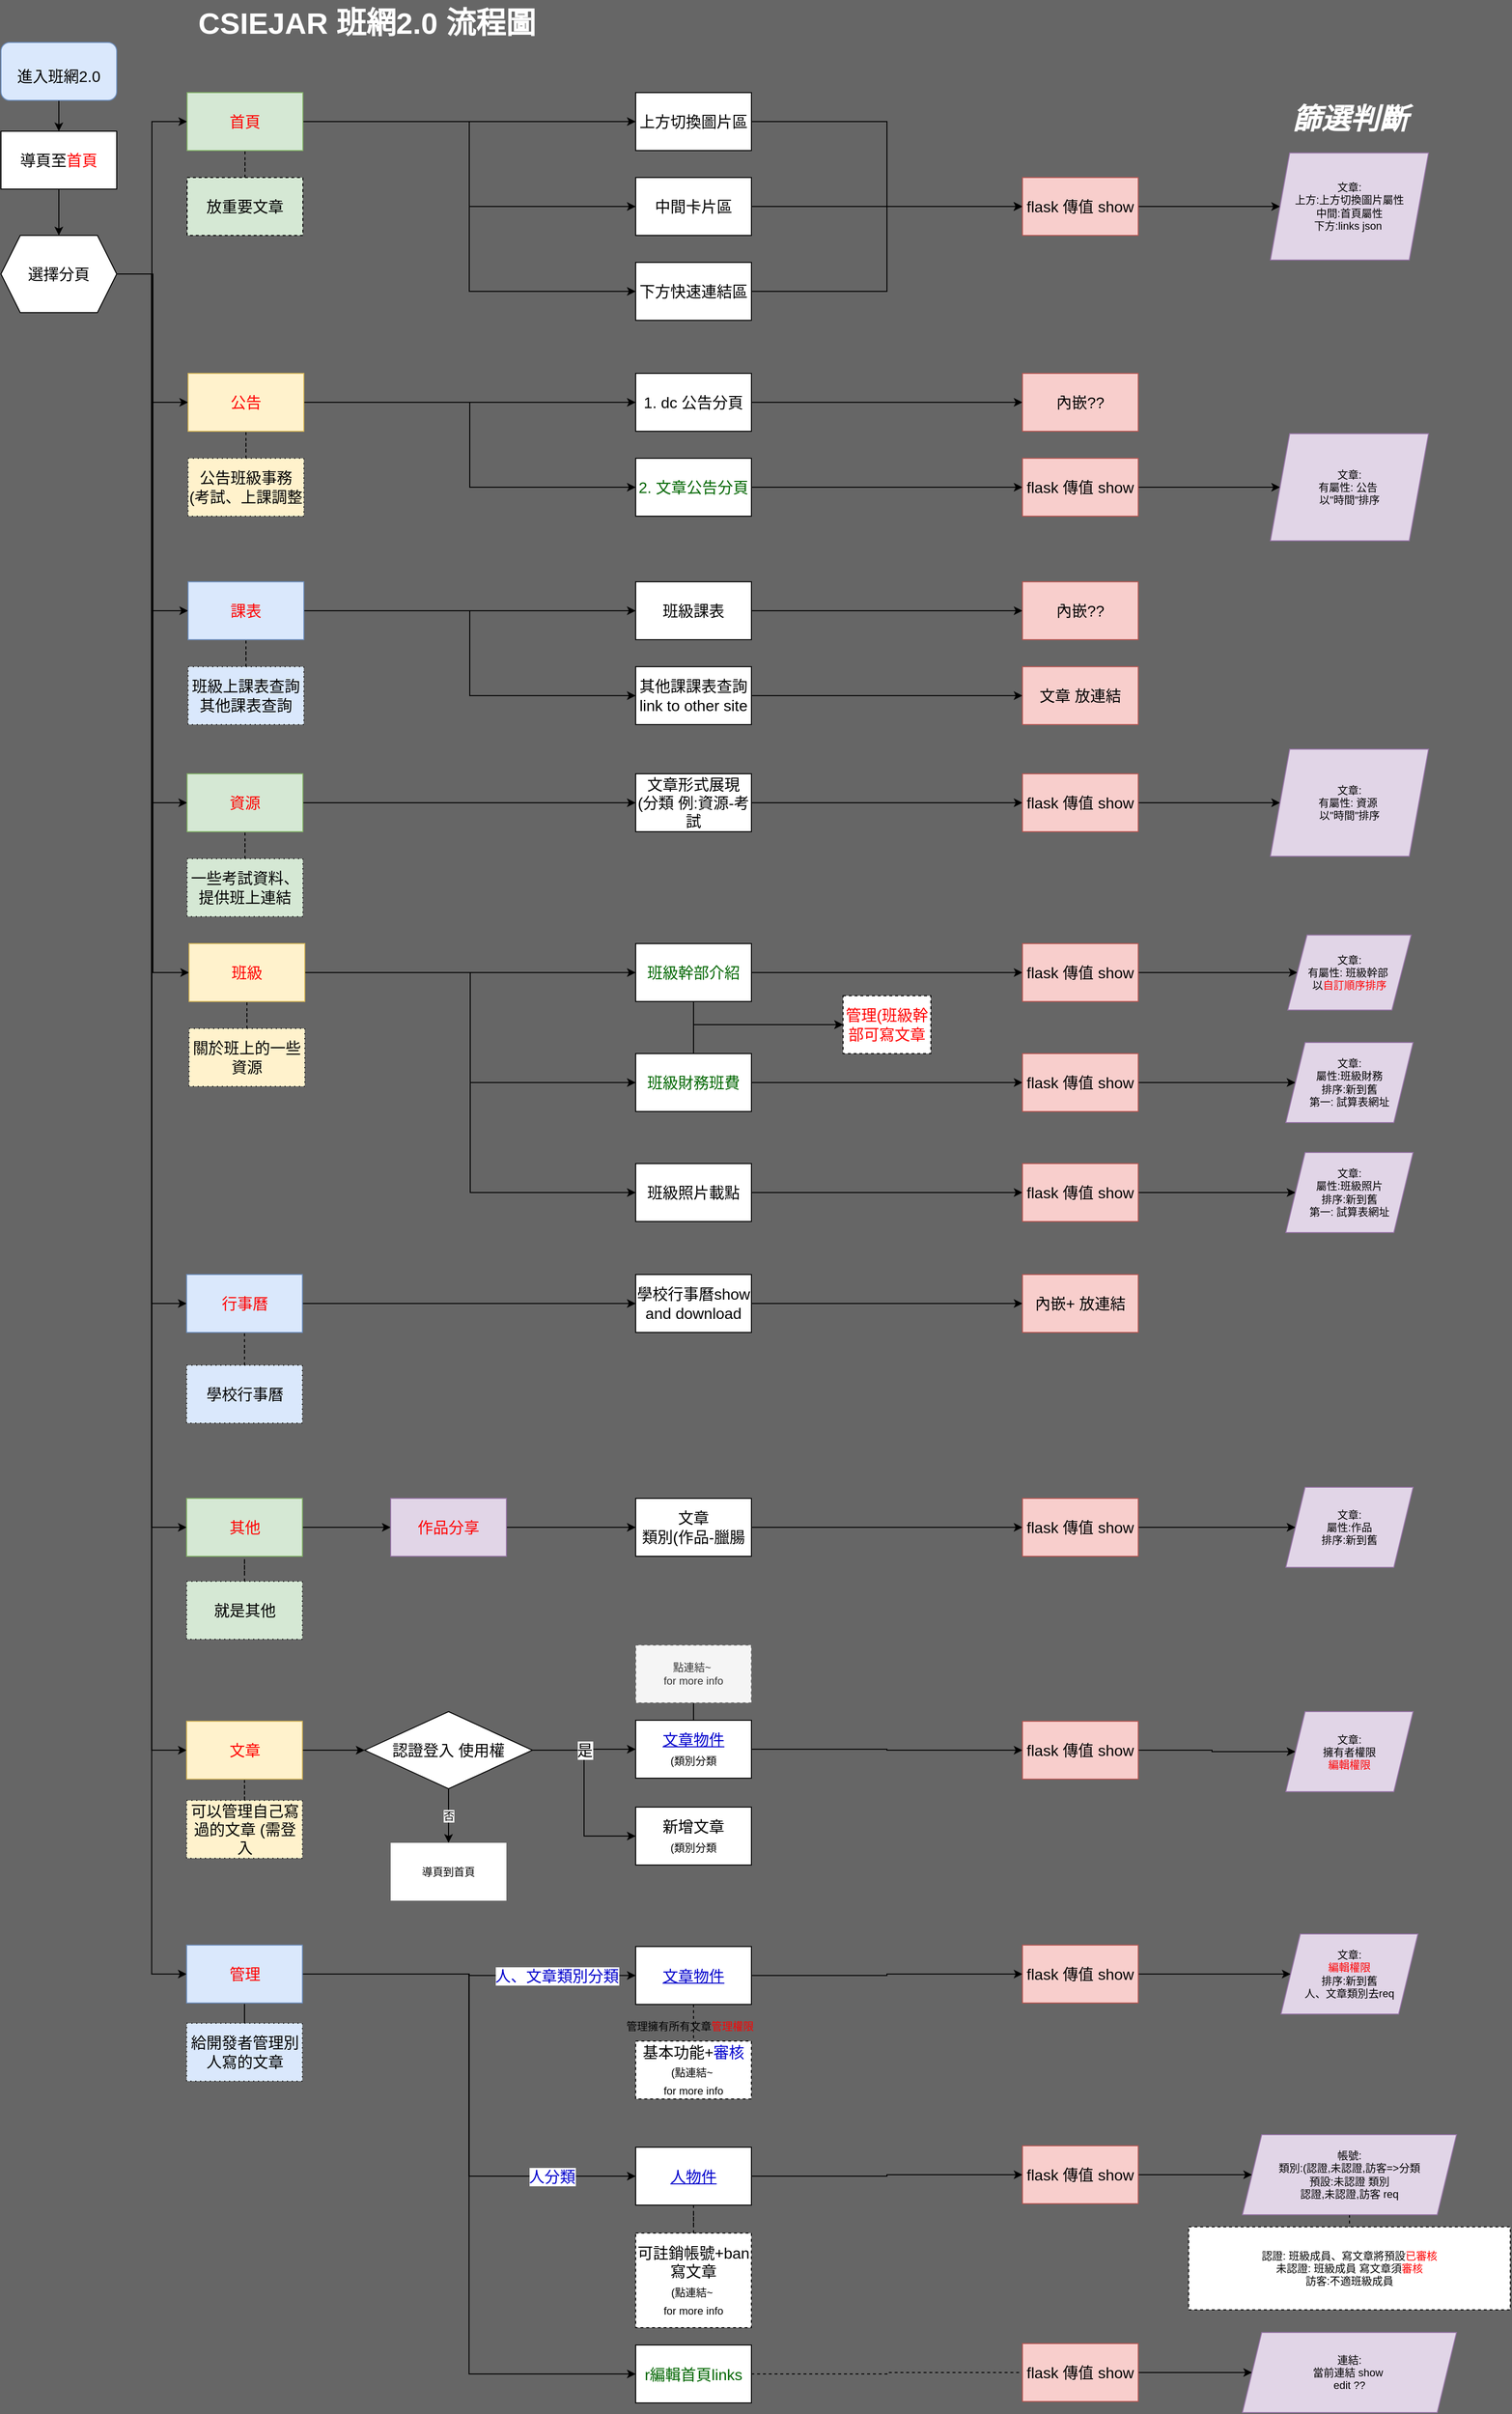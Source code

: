 <mxfile version="20.0.4" type="github" pages="3">
  <diagram id="_vvt5JsC5poTHi2t1kRt" name="班網2.0總攬">
    <mxGraphModel dx="1038" dy="1708" grid="0" gridSize="10" guides="1" tooltips="1" connect="1" arrows="1" fold="1" page="1" pageScale="1" pageWidth="827" pageHeight="1169" background="#666666" math="0" shadow="0">
      <root>
        <mxCell id="0" />
        <mxCell id="1" parent="0" />
        <mxCell id="FRc3w70s1SiC9rnRwSGg-1" value="&lt;b&gt;&lt;font style=&quot;line-height: 1.1; font-size: 31px;&quot; color=&quot;#ffffff&quot;&gt;CSIEJAR 班網2.0 流程圖&lt;/font&gt;&lt;/b&gt;" style="text;html=1;align=center;verticalAlign=middle;resizable=0;points=[];autosize=1;strokeColor=none;fillColor=none;flipH=1;flipV=1;" parent="1" vertex="1">
          <mxGeometry x="229" y="-1152" width="370" height="50" as="geometry" />
        </mxCell>
        <mxCell id="FRc3w70s1SiC9rnRwSGg-11" style="edgeStyle=orthogonalEdgeStyle;rounded=0;orthogonalLoop=1;jettySize=auto;html=1;fontSize=16;fontColor=#000000;" parent="1" source="FRc3w70s1SiC9rnRwSGg-2" target="FRc3w70s1SiC9rnRwSGg-9" edge="1">
          <mxGeometry relative="1" as="geometry">
            <mxPoint x="186" y="-1078" as="targetPoint" />
          </mxGeometry>
        </mxCell>
        <mxCell id="FRc3w70s1SiC9rnRwSGg-2" value="&lt;font style=&quot;font-size: 16px;&quot;&gt;進入班網2.0&lt;/font&gt;" style="rounded=1;whiteSpace=wrap;html=1;fontFamily=Helvetica;fontSize=31;fontColor=default;align=center;strokeColor=#6c8ebf;fillColor=#dae8fc;" parent="1" vertex="1">
          <mxGeometry x="35" y="-1108" width="120" height="60" as="geometry" />
        </mxCell>
        <mxCell id="FRc3w70s1SiC9rnRwSGg-15" style="edgeStyle=orthogonalEdgeStyle;rounded=0;orthogonalLoop=1;jettySize=auto;html=1;fontSize=16;fontColor=#000000;" parent="1" source="FRc3w70s1SiC9rnRwSGg-9" target="FRc3w70s1SiC9rnRwSGg-12" edge="1">
          <mxGeometry relative="1" as="geometry" />
        </mxCell>
        <mxCell id="FRc3w70s1SiC9rnRwSGg-9" value="&lt;font color=&quot;#000000&quot;&gt;導頁至&lt;/font&gt;&lt;font color=&quot;#ff0000&quot;&gt;首頁&lt;/font&gt;" style="rounded=0;whiteSpace=wrap;html=1;fontSize=16;fontColor=#FFFFFF;" parent="1" vertex="1">
          <mxGeometry x="35" y="-1016" width="120" height="60" as="geometry" />
        </mxCell>
        <mxCell id="FRc3w70s1SiC9rnRwSGg-24" style="edgeStyle=orthogonalEdgeStyle;rounded=0;orthogonalLoop=1;jettySize=auto;html=1;entryX=0;entryY=0.5;entryDx=0;entryDy=0;fontSize=16;fontColor=#000000;" parent="1" source="FRc3w70s1SiC9rnRwSGg-12" target="FRc3w70s1SiC9rnRwSGg-17" edge="1">
          <mxGeometry relative="1" as="geometry" />
        </mxCell>
        <mxCell id="FRc3w70s1SiC9rnRwSGg-51" style="edgeStyle=orthogonalEdgeStyle;rounded=0;orthogonalLoop=1;jettySize=auto;html=1;entryX=0;entryY=0.5;entryDx=0;entryDy=0;fontSize=16;fontColor=#FF0000;endArrow=classic;endFill=1;" parent="1" source="FRc3w70s1SiC9rnRwSGg-12" target="FRc3w70s1SiC9rnRwSGg-48" edge="1">
          <mxGeometry relative="1" as="geometry" />
        </mxCell>
        <mxCell id="FRc3w70s1SiC9rnRwSGg-71" style="edgeStyle=orthogonalEdgeStyle;rounded=0;orthogonalLoop=1;jettySize=auto;html=1;entryX=0;entryY=0.5;entryDx=0;entryDy=0;fontSize=16;fontColor=#000000;endArrow=classic;endFill=1;" parent="1" source="FRc3w70s1SiC9rnRwSGg-12" target="FRc3w70s1SiC9rnRwSGg-53" edge="1">
          <mxGeometry relative="1" as="geometry" />
        </mxCell>
        <mxCell id="FRc3w70s1SiC9rnRwSGg-72" style="edgeStyle=orthogonalEdgeStyle;rounded=0;orthogonalLoop=1;jettySize=auto;html=1;entryX=0;entryY=0.5;entryDx=0;entryDy=0;fontSize=16;fontColor=#000000;endArrow=classic;endFill=1;" parent="1" source="FRc3w70s1SiC9rnRwSGg-12" target="FRc3w70s1SiC9rnRwSGg-56" edge="1">
          <mxGeometry relative="1" as="geometry" />
        </mxCell>
        <mxCell id="FRc3w70s1SiC9rnRwSGg-73" style="edgeStyle=orthogonalEdgeStyle;rounded=0;orthogonalLoop=1;jettySize=auto;html=1;entryX=0;entryY=0.5;entryDx=0;entryDy=0;fontSize=16;fontColor=#000000;endArrow=classic;endFill=1;" parent="1" source="FRc3w70s1SiC9rnRwSGg-12" target="FRc3w70s1SiC9rnRwSGg-59" edge="1">
          <mxGeometry relative="1" as="geometry" />
        </mxCell>
        <mxCell id="FRc3w70s1SiC9rnRwSGg-77" style="edgeStyle=orthogonalEdgeStyle;rounded=0;orthogonalLoop=1;jettySize=auto;html=1;entryX=0;entryY=0.5;entryDx=0;entryDy=0;fontSize=16;fontColor=#000000;endArrow=classic;endFill=1;" parent="1" source="FRc3w70s1SiC9rnRwSGg-12" target="FRc3w70s1SiC9rnRwSGg-62" edge="1">
          <mxGeometry relative="1" as="geometry" />
        </mxCell>
        <mxCell id="FRc3w70s1SiC9rnRwSGg-78" style="edgeStyle=orthogonalEdgeStyle;rounded=0;orthogonalLoop=1;jettySize=auto;html=1;entryX=0;entryY=0.5;entryDx=0;entryDy=0;fontSize=16;fontColor=#000000;endArrow=classic;endFill=1;" parent="1" source="FRc3w70s1SiC9rnRwSGg-12" target="FRc3w70s1SiC9rnRwSGg-65" edge="1">
          <mxGeometry relative="1" as="geometry" />
        </mxCell>
        <mxCell id="FRc3w70s1SiC9rnRwSGg-79" style="edgeStyle=orthogonalEdgeStyle;rounded=0;orthogonalLoop=1;jettySize=auto;html=1;entryX=0;entryY=0.5;entryDx=0;entryDy=0;fontSize=16;fontColor=#000000;endArrow=classic;endFill=1;" parent="1" source="FRc3w70s1SiC9rnRwSGg-12" target="FRc3w70s1SiC9rnRwSGg-68" edge="1">
          <mxGeometry relative="1" as="geometry" />
        </mxCell>
        <mxCell id="FRc3w70s1SiC9rnRwSGg-80" style="edgeStyle=orthogonalEdgeStyle;rounded=0;orthogonalLoop=1;jettySize=auto;html=1;entryX=0;entryY=0.5;entryDx=0;entryDy=0;fontSize=16;fontColor=#000000;endArrow=classic;endFill=1;" parent="1" source="FRc3w70s1SiC9rnRwSGg-12" target="FRc3w70s1SiC9rnRwSGg-74" edge="1">
          <mxGeometry relative="1" as="geometry" />
        </mxCell>
        <mxCell id="FRc3w70s1SiC9rnRwSGg-12" value="&lt;font color=&quot;#000000&quot;&gt;選擇分頁&lt;/font&gt;" style="shape=hexagon;perimeter=hexagonPerimeter2;whiteSpace=wrap;html=1;fixedSize=1;fontSize=16;fontColor=#FF0000;" parent="1" vertex="1">
          <mxGeometry x="35" y="-908" width="120" height="80" as="geometry" />
        </mxCell>
        <mxCell id="FRc3w70s1SiC9rnRwSGg-45" style="edgeStyle=orthogonalEdgeStyle;rounded=0;orthogonalLoop=1;jettySize=auto;html=1;entryX=0;entryY=0.5;entryDx=0;entryDy=0;fontSize=16;fontColor=#000000;endArrow=classic;endFill=1;" parent="1" source="FRc3w70s1SiC9rnRwSGg-17" target="FRc3w70s1SiC9rnRwSGg-42" edge="1">
          <mxGeometry relative="1" as="geometry" />
        </mxCell>
        <mxCell id="FRc3w70s1SiC9rnRwSGg-46" style="edgeStyle=orthogonalEdgeStyle;rounded=0;orthogonalLoop=1;jettySize=auto;html=1;entryX=0;entryY=0.5;entryDx=0;entryDy=0;fontSize=16;fontColor=#000000;endArrow=classic;endFill=1;" parent="1" source="FRc3w70s1SiC9rnRwSGg-17" target="FRc3w70s1SiC9rnRwSGg-43" edge="1">
          <mxGeometry relative="1" as="geometry" />
        </mxCell>
        <mxCell id="FRc3w70s1SiC9rnRwSGg-47" style="edgeStyle=orthogonalEdgeStyle;rounded=0;orthogonalLoop=1;jettySize=auto;html=1;entryX=0;entryY=0.5;entryDx=0;entryDy=0;fontSize=16;fontColor=#000000;endArrow=classic;endFill=1;" parent="1" source="FRc3w70s1SiC9rnRwSGg-17" target="FRc3w70s1SiC9rnRwSGg-44" edge="1">
          <mxGeometry relative="1" as="geometry" />
        </mxCell>
        <mxCell id="FRc3w70s1SiC9rnRwSGg-17" value="&lt;font color=&quot;#ff0000&quot;&gt;首頁&lt;/font&gt;" style="rounded=0;whiteSpace=wrap;html=1;fontSize=16;flipH=1;flipV=0;fillColor=#d5e8d4;strokeColor=#82b366;" parent="1" vertex="1">
          <mxGeometry x="228" y="-1056" width="120" height="60" as="geometry" />
        </mxCell>
        <mxCell id="FRc3w70s1SiC9rnRwSGg-34" style="edgeStyle=orthogonalEdgeStyle;rounded=0;orthogonalLoop=1;jettySize=auto;html=1;fontSize=16;fontColor=#FF0000;dashed=1;endArrow=none;endFill=0;" parent="1" source="FRc3w70s1SiC9rnRwSGg-33" target="FRc3w70s1SiC9rnRwSGg-17" edge="1">
          <mxGeometry relative="1" as="geometry" />
        </mxCell>
        <mxCell id="FRc3w70s1SiC9rnRwSGg-33" value="&lt;font color=&quot;#000000&quot;&gt;放重要文章&lt;/font&gt;" style="rounded=0;whiteSpace=wrap;html=1;fontSize=16;dashed=1;fillColor=#d5e8d4;strokeColor=#000000;strokeWidth=1;" parent="1" vertex="1">
          <mxGeometry x="228" y="-968" width="120" height="60" as="geometry" />
        </mxCell>
        <mxCell id="MMz0G5BZzKkC_veyKBzm-12" style="edgeStyle=orthogonalEdgeStyle;rounded=0;orthogonalLoop=1;jettySize=auto;html=1;entryX=0;entryY=0.5;entryDx=0;entryDy=0;fontSize=16;fontColor=#000000;endArrow=classic;endFill=1;strokeColor=default;" parent="1" source="FRc3w70s1SiC9rnRwSGg-42" target="MMz0G5BZzKkC_veyKBzm-11" edge="1">
          <mxGeometry relative="1" as="geometry" />
        </mxCell>
        <mxCell id="FRc3w70s1SiC9rnRwSGg-42" value="上方切換圖片區" style="rounded=0;whiteSpace=wrap;html=1;fontSize=16;fontColor=#000000;" parent="1" vertex="1">
          <mxGeometry x="693" y="-1056" width="120" height="60" as="geometry" />
        </mxCell>
        <mxCell id="MMz0G5BZzKkC_veyKBzm-14" style="edgeStyle=orthogonalEdgeStyle;rounded=0;orthogonalLoop=1;jettySize=auto;html=1;entryX=0;entryY=0.5;entryDx=0;entryDy=0;fontSize=16;fontColor=#000000;endArrow=classic;endFill=1;strokeColor=default;" parent="1" source="FRc3w70s1SiC9rnRwSGg-43" target="MMz0G5BZzKkC_veyKBzm-11" edge="1">
          <mxGeometry relative="1" as="geometry" />
        </mxCell>
        <mxCell id="FRc3w70s1SiC9rnRwSGg-43" value="中間卡片區" style="rounded=0;whiteSpace=wrap;html=1;fontSize=16;fontColor=#000000;" parent="1" vertex="1">
          <mxGeometry x="693" y="-968" width="120" height="60" as="geometry" />
        </mxCell>
        <mxCell id="MMz0G5BZzKkC_veyKBzm-15" style="edgeStyle=orthogonalEdgeStyle;rounded=0;orthogonalLoop=1;jettySize=auto;html=1;entryX=0;entryY=0.5;entryDx=0;entryDy=0;fontSize=16;fontColor=#000000;endArrow=classic;endFill=1;strokeColor=default;" parent="1" source="FRc3w70s1SiC9rnRwSGg-44" target="MMz0G5BZzKkC_veyKBzm-11" edge="1">
          <mxGeometry relative="1" as="geometry" />
        </mxCell>
        <mxCell id="FRc3w70s1SiC9rnRwSGg-44" value="下方快速連結區" style="rounded=0;whiteSpace=wrap;html=1;fontSize=16;fontColor=#000000;" parent="1" vertex="1">
          <mxGeometry x="693" y="-880" width="120" height="60" as="geometry" />
        </mxCell>
        <mxCell id="FRc3w70s1SiC9rnRwSGg-82" style="edgeStyle=orthogonalEdgeStyle;rounded=0;orthogonalLoop=1;jettySize=auto;html=1;entryX=0;entryY=0.5;entryDx=0;entryDy=0;fontSize=16;fontColor=#000000;endArrow=classic;endFill=1;" parent="1" source="FRc3w70s1SiC9rnRwSGg-48" target="FRc3w70s1SiC9rnRwSGg-52" edge="1">
          <mxGeometry relative="1" as="geometry" />
        </mxCell>
        <mxCell id="FRc3w70s1SiC9rnRwSGg-83" style="edgeStyle=orthogonalEdgeStyle;rounded=0;orthogonalLoop=1;jettySize=auto;html=1;entryX=0;entryY=0.5;entryDx=0;entryDy=0;fontSize=16;fontColor=#000000;endArrow=classic;endFill=1;" parent="1" source="FRc3w70s1SiC9rnRwSGg-48" target="FRc3w70s1SiC9rnRwSGg-81" edge="1">
          <mxGeometry relative="1" as="geometry" />
        </mxCell>
        <mxCell id="FRc3w70s1SiC9rnRwSGg-48" value="&lt;font color=&quot;#ff0000&quot;&gt;公告&lt;/font&gt;" style="rounded=0;whiteSpace=wrap;html=1;fontSize=16;flipH=1;flipV=0;fillColor=#fff2cc;strokeColor=#d6b656;" parent="1" vertex="1">
          <mxGeometry x="229" y="-765" width="120" height="60" as="geometry" />
        </mxCell>
        <mxCell id="FRc3w70s1SiC9rnRwSGg-49" style="edgeStyle=orthogonalEdgeStyle;rounded=0;orthogonalLoop=1;jettySize=auto;html=1;fontSize=16;fontColor=#FF0000;dashed=1;endArrow=none;endFill=0;" parent="1" source="FRc3w70s1SiC9rnRwSGg-50" target="FRc3w70s1SiC9rnRwSGg-48" edge="1">
          <mxGeometry relative="1" as="geometry" />
        </mxCell>
        <mxCell id="FRc3w70s1SiC9rnRwSGg-50" value="公告班級事務&lt;br&gt;(考試、上課調整" style="rounded=0;whiteSpace=wrap;html=1;fontSize=16;dashed=1;dashPattern=1 4;fillColor=#fff2cc;strokeColor=#000000;" parent="1" vertex="1">
          <mxGeometry x="229" y="-677" width="120" height="60" as="geometry" />
        </mxCell>
        <mxCell id="MMz0G5BZzKkC_veyKBzm-27" style="edgeStyle=orthogonalEdgeStyle;rounded=0;orthogonalLoop=1;jettySize=auto;html=1;fontSize=16;fontColor=#000000;endArrow=classic;endFill=1;strokeColor=default;" parent="1" source="FRc3w70s1SiC9rnRwSGg-52" target="MMz0G5BZzKkC_veyKBzm-26" edge="1">
          <mxGeometry relative="1" as="geometry" />
        </mxCell>
        <mxCell id="FRc3w70s1SiC9rnRwSGg-52" value="&lt;font color=&quot;#000000&quot;&gt;1. dc 公告分頁&lt;/font&gt;" style="rounded=0;whiteSpace=wrap;html=1;fontSize=16;fontColor=#FF0000;strokeColor=#000000;strokeWidth=1;" parent="1" vertex="1">
          <mxGeometry x="693" y="-765" width="120" height="60" as="geometry" />
        </mxCell>
        <mxCell id="FRc3w70s1SiC9rnRwSGg-86" style="edgeStyle=orthogonalEdgeStyle;rounded=0;orthogonalLoop=1;jettySize=auto;html=1;entryX=0;entryY=0.5;entryDx=0;entryDy=0;fontSize=16;fontColor=#000000;endArrow=classic;endFill=1;" parent="1" source="FRc3w70s1SiC9rnRwSGg-53" target="FRc3w70s1SiC9rnRwSGg-84" edge="1">
          <mxGeometry relative="1" as="geometry" />
        </mxCell>
        <mxCell id="FRc3w70s1SiC9rnRwSGg-87" style="edgeStyle=orthogonalEdgeStyle;rounded=0;orthogonalLoop=1;jettySize=auto;html=1;entryX=0;entryY=0.5;entryDx=0;entryDy=0;fontSize=16;fontColor=#000000;endArrow=classic;endFill=1;" parent="1" source="FRc3w70s1SiC9rnRwSGg-53" target="FRc3w70s1SiC9rnRwSGg-85" edge="1">
          <mxGeometry relative="1" as="geometry" />
        </mxCell>
        <mxCell id="FRc3w70s1SiC9rnRwSGg-53" value="&lt;font color=&quot;#ff0000&quot;&gt;課表&lt;/font&gt;" style="rounded=0;whiteSpace=wrap;html=1;fontSize=16;flipH=1;flipV=0;fillColor=#dae8fc;strokeColor=#6c8ebf;" parent="1" vertex="1">
          <mxGeometry x="229" y="-549" width="120" height="60" as="geometry" />
        </mxCell>
        <mxCell id="FRc3w70s1SiC9rnRwSGg-54" style="edgeStyle=orthogonalEdgeStyle;rounded=0;orthogonalLoop=1;jettySize=auto;html=1;fontSize=16;fontColor=#FF0000;dashed=1;endArrow=none;endFill=0;" parent="1" source="FRc3w70s1SiC9rnRwSGg-55" target="FRc3w70s1SiC9rnRwSGg-53" edge="1">
          <mxGeometry relative="1" as="geometry" />
        </mxCell>
        <mxCell id="FRc3w70s1SiC9rnRwSGg-55" value="班級上課表查詢&lt;br&gt;其他課表查詢" style="rounded=0;whiteSpace=wrap;html=1;fontSize=16;dashed=1;dashPattern=1 4;fillColor=#dae8fc;strokeColor=#000000;" parent="1" vertex="1">
          <mxGeometry x="229" y="-461" width="120" height="60" as="geometry" />
        </mxCell>
        <mxCell id="FRc3w70s1SiC9rnRwSGg-89" style="edgeStyle=orthogonalEdgeStyle;rounded=0;orthogonalLoop=1;jettySize=auto;html=1;entryX=0;entryY=0.5;entryDx=0;entryDy=0;fontSize=16;fontColor=#000000;endArrow=classic;endFill=1;" parent="1" source="FRc3w70s1SiC9rnRwSGg-56" target="FRc3w70s1SiC9rnRwSGg-88" edge="1">
          <mxGeometry relative="1" as="geometry" />
        </mxCell>
        <mxCell id="FRc3w70s1SiC9rnRwSGg-56" value="&lt;font color=&quot;#ff0000&quot;&gt;資源&lt;/font&gt;" style="rounded=0;whiteSpace=wrap;html=1;fontSize=16;flipH=1;flipV=0;fillColor=#d5e8d4;strokeColor=#82b366;" parent="1" vertex="1">
          <mxGeometry x="228" y="-350" width="120" height="60" as="geometry" />
        </mxCell>
        <mxCell id="FRc3w70s1SiC9rnRwSGg-57" style="edgeStyle=orthogonalEdgeStyle;rounded=0;orthogonalLoop=1;jettySize=auto;html=1;fontSize=16;fontColor=#FF0000;dashed=1;endArrow=none;endFill=0;" parent="1" source="FRc3w70s1SiC9rnRwSGg-58" target="FRc3w70s1SiC9rnRwSGg-56" edge="1">
          <mxGeometry relative="1" as="geometry" />
        </mxCell>
        <mxCell id="FRc3w70s1SiC9rnRwSGg-58" value="一些考試資料、提供班上連結" style="rounded=0;whiteSpace=wrap;html=1;fontSize=16;dashed=1;dashPattern=1 4;fillColor=#d5e8d4;strokeColor=#000000;" parent="1" vertex="1">
          <mxGeometry x="228" y="-262" width="120" height="60" as="geometry" />
        </mxCell>
        <mxCell id="FRc3w70s1SiC9rnRwSGg-91" style="edgeStyle=orthogonalEdgeStyle;rounded=0;orthogonalLoop=1;jettySize=auto;html=1;entryX=0;entryY=0.5;entryDx=0;entryDy=0;fontSize=16;fontColor=#000000;endArrow=classic;endFill=1;" parent="1" source="FRc3w70s1SiC9rnRwSGg-59" target="FRc3w70s1SiC9rnRwSGg-90" edge="1">
          <mxGeometry relative="1" as="geometry" />
        </mxCell>
        <mxCell id="FRc3w70s1SiC9rnRwSGg-94" style="edgeStyle=orthogonalEdgeStyle;rounded=0;orthogonalLoop=1;jettySize=auto;html=1;entryX=0;entryY=0.5;entryDx=0;entryDy=0;fontSize=16;fontColor=#000000;endArrow=classic;endFill=1;" parent="1" source="FRc3w70s1SiC9rnRwSGg-59" target="FRc3w70s1SiC9rnRwSGg-92" edge="1">
          <mxGeometry relative="1" as="geometry" />
        </mxCell>
        <mxCell id="FRc3w70s1SiC9rnRwSGg-95" style="edgeStyle=orthogonalEdgeStyle;rounded=0;orthogonalLoop=1;jettySize=auto;html=1;entryX=0;entryY=0.5;entryDx=0;entryDy=0;fontSize=16;fontColor=#000000;endArrow=classic;endFill=1;" parent="1" source="FRc3w70s1SiC9rnRwSGg-59" target="FRc3w70s1SiC9rnRwSGg-93" edge="1">
          <mxGeometry relative="1" as="geometry" />
        </mxCell>
        <mxCell id="FRc3w70s1SiC9rnRwSGg-59" value="&lt;font color=&quot;#ff0000&quot;&gt;班級&lt;/font&gt;" style="rounded=0;whiteSpace=wrap;html=1;fontSize=16;flipH=1;flipV=0;fillColor=#fff2cc;strokeColor=#d6b656;" parent="1" vertex="1">
          <mxGeometry x="230" y="-174" width="120" height="60" as="geometry" />
        </mxCell>
        <mxCell id="FRc3w70s1SiC9rnRwSGg-60" style="edgeStyle=orthogonalEdgeStyle;rounded=0;orthogonalLoop=1;jettySize=auto;html=1;fontSize=16;fontColor=#FF0000;dashed=1;endArrow=none;endFill=0;" parent="1" source="FRc3w70s1SiC9rnRwSGg-61" target="FRc3w70s1SiC9rnRwSGg-59" edge="1">
          <mxGeometry relative="1" as="geometry" />
        </mxCell>
        <mxCell id="FRc3w70s1SiC9rnRwSGg-61" value="關於班上的一些資源" style="rounded=0;whiteSpace=wrap;html=1;fontSize=16;dashed=1;dashPattern=1 4;fillColor=#fff2cc;strokeColor=#000000;" parent="1" vertex="1">
          <mxGeometry x="230" y="-86" width="120" height="60" as="geometry" />
        </mxCell>
        <mxCell id="FRc3w70s1SiC9rnRwSGg-97" style="edgeStyle=orthogonalEdgeStyle;rounded=0;orthogonalLoop=1;jettySize=auto;html=1;entryX=0;entryY=0.5;entryDx=0;entryDy=0;fontSize=16;fontColor=#000000;endArrow=classic;endFill=1;" parent="1" source="FRc3w70s1SiC9rnRwSGg-62" target="FRc3w70s1SiC9rnRwSGg-96" edge="1">
          <mxGeometry relative="1" as="geometry" />
        </mxCell>
        <mxCell id="FRc3w70s1SiC9rnRwSGg-62" value="&lt;font color=&quot;#ff0000&quot;&gt;行事曆&lt;/font&gt;" style="rounded=0;whiteSpace=wrap;html=1;fontSize=16;flipH=1;flipV=0;fillColor=#dae8fc;strokeColor=#6c8ebf;" parent="1" vertex="1">
          <mxGeometry x="227.5" y="169" width="120" height="60" as="geometry" />
        </mxCell>
        <mxCell id="FRc3w70s1SiC9rnRwSGg-63" style="edgeStyle=orthogonalEdgeStyle;rounded=0;orthogonalLoop=1;jettySize=auto;html=1;fontSize=16;fontColor=#FF0000;dashed=1;endArrow=none;endFill=0;" parent="1" source="FRc3w70s1SiC9rnRwSGg-64" target="FRc3w70s1SiC9rnRwSGg-62" edge="1">
          <mxGeometry relative="1" as="geometry" />
        </mxCell>
        <mxCell id="FRc3w70s1SiC9rnRwSGg-64" value="學校行事曆" style="rounded=0;whiteSpace=wrap;html=1;fontSize=16;dashed=1;dashPattern=1 4;fillColor=#dae8fc;strokeColor=#000000;" parent="1" vertex="1">
          <mxGeometry x="227.5" y="263" width="120" height="60" as="geometry" />
        </mxCell>
        <mxCell id="FRc3w70s1SiC9rnRwSGg-99" style="edgeStyle=orthogonalEdgeStyle;rounded=0;orthogonalLoop=1;jettySize=auto;html=1;fontSize=16;fontColor=#000000;endArrow=classic;endFill=1;" parent="1" source="FRc3w70s1SiC9rnRwSGg-65" target="FRc3w70s1SiC9rnRwSGg-98" edge="1">
          <mxGeometry relative="1" as="geometry" />
        </mxCell>
        <mxCell id="FRc3w70s1SiC9rnRwSGg-65" value="&lt;font color=&quot;#ff0000&quot;&gt;其他&lt;/font&gt;" style="rounded=0;whiteSpace=wrap;html=1;fontSize=16;flipH=1;flipV=0;fillColor=#d5e8d4;strokeColor=#82b366;" parent="1" vertex="1">
          <mxGeometry x="227.5" y="401" width="120" height="60" as="geometry" />
        </mxCell>
        <mxCell id="FRc3w70s1SiC9rnRwSGg-66" style="edgeStyle=orthogonalEdgeStyle;rounded=0;orthogonalLoop=1;jettySize=auto;html=1;fontSize=16;fontColor=#FF0000;dashed=1;endArrow=none;endFill=0;" parent="1" source="FRc3w70s1SiC9rnRwSGg-67" target="FRc3w70s1SiC9rnRwSGg-65" edge="1">
          <mxGeometry relative="1" as="geometry" />
        </mxCell>
        <mxCell id="FRc3w70s1SiC9rnRwSGg-67" value="就是其他" style="rounded=0;whiteSpace=wrap;html=1;fontSize=16;dashed=1;dashPattern=1 4;fillColor=#d5e8d4;strokeColor=#000000;" parent="1" vertex="1">
          <mxGeometry x="227.5" y="487" width="120" height="60" as="geometry" />
        </mxCell>
        <mxCell id="FRc3w70s1SiC9rnRwSGg-105" style="edgeStyle=orthogonalEdgeStyle;rounded=0;orthogonalLoop=1;jettySize=auto;html=1;entryX=0;entryY=0.5;entryDx=0;entryDy=0;fontSize=16;fontColor=#000000;endArrow=classic;endFill=1;exitX=1;exitY=0.5;exitDx=0;exitDy=0;" parent="1" source="MMz0G5BZzKkC_veyKBzm-37" target="FRc3w70s1SiC9rnRwSGg-104" edge="1">
          <mxGeometry relative="1" as="geometry" />
        </mxCell>
        <mxCell id="MMz0G5BZzKkC_veyKBzm-38" style="edgeStyle=orthogonalEdgeStyle;rounded=0;orthogonalLoop=1;jettySize=auto;html=1;entryX=0;entryY=0.5;entryDx=0;entryDy=0;fontSize=16;fontColor=#000000;endArrow=classic;endFill=1;strokeColor=default;" parent="1" source="FRc3w70s1SiC9rnRwSGg-68" target="MMz0G5BZzKkC_veyKBzm-37" edge="1">
          <mxGeometry relative="1" as="geometry" />
        </mxCell>
        <mxCell id="FRc3w70s1SiC9rnRwSGg-68" value="&lt;font color=&quot;#ff0000&quot;&gt;文章&lt;/font&gt;" style="rounded=0;whiteSpace=wrap;html=1;fontSize=16;flipH=1;flipV=0;fillColor=#fff2cc;strokeColor=#d6b656;" parent="1" vertex="1">
          <mxGeometry x="227.5" y="632" width="120" height="60" as="geometry" />
        </mxCell>
        <mxCell id="FRc3w70s1SiC9rnRwSGg-69" style="edgeStyle=orthogonalEdgeStyle;rounded=0;orthogonalLoop=1;jettySize=auto;html=1;fontSize=16;fontColor=#FF0000;dashed=1;endArrow=none;endFill=0;" parent="1" source="FRc3w70s1SiC9rnRwSGg-70" target="FRc3w70s1SiC9rnRwSGg-68" edge="1">
          <mxGeometry relative="1" as="geometry" />
        </mxCell>
        <mxCell id="FRc3w70s1SiC9rnRwSGg-70" value="可以管理自己寫過的文章 (需登入" style="rounded=0;whiteSpace=wrap;html=1;fontSize=16;dashed=1;dashPattern=1 4;fillColor=#fff2cc;strokeColor=#000000;" parent="1" vertex="1">
          <mxGeometry x="227.5" y="714" width="120" height="60" as="geometry" />
        </mxCell>
        <mxCell id="G_jc5sRVIORRS5Z0nNji-16" style="edgeStyle=orthogonalEdgeStyle;rounded=0;orthogonalLoop=1;jettySize=auto;html=1;entryX=0;entryY=0.5;entryDx=0;entryDy=0;fontSize=9;fontColor=#FFFFFF;endArrow=classic;endFill=1;strokeColor=default;" parent="1" source="FRc3w70s1SiC9rnRwSGg-74" target="G_jc5sRVIORRS5Z0nNji-15" edge="1">
          <mxGeometry relative="1" as="geometry" />
        </mxCell>
        <mxCell id="MMz0G5BZzKkC_veyKBzm-4" value="人分類" style="edgeStyle=orthogonalEdgeStyle;rounded=0;orthogonalLoop=1;jettySize=auto;html=1;entryX=0;entryY=0.5;entryDx=0;entryDy=0;fontSize=16;fontColor=#0000CC;endArrow=classic;endFill=1;" parent="1" source="FRc3w70s1SiC9rnRwSGg-74" target="MMz0G5BZzKkC_veyKBzm-3" edge="1">
          <mxGeometry x="0.686" relative="1" as="geometry">
            <mxPoint as="offset" />
          </mxGeometry>
        </mxCell>
        <mxCell id="MMz0G5BZzKkC_veyKBzm-2" value="人、文章類別分類" style="edgeStyle=orthogonalEdgeStyle;rounded=0;orthogonalLoop=1;jettySize=auto;html=1;entryX=0;entryY=0.5;entryDx=0;entryDy=0;fontSize=16;fontColor=#0000CC;endArrow=classic;endFill=1;" parent="1" source="FRc3w70s1SiC9rnRwSGg-74" target="MMz0G5BZzKkC_veyKBzm-1" edge="1">
          <mxGeometry x="0.522" relative="1" as="geometry">
            <mxPoint x="1" as="offset" />
          </mxGeometry>
        </mxCell>
        <mxCell id="FRc3w70s1SiC9rnRwSGg-74" value="&lt;font color=&quot;#ff0000&quot;&gt;管理&lt;/font&gt;" style="rounded=0;whiteSpace=wrap;html=1;fontSize=16;flipH=1;flipV=0;fillColor=#dae8fc;strokeColor=#6c8ebf;" parent="1" vertex="1">
          <mxGeometry x="227.5" y="864" width="120" height="60" as="geometry" />
        </mxCell>
        <mxCell id="FRc3w70s1SiC9rnRwSGg-75" style="edgeStyle=orthogonalEdgeStyle;rounded=0;orthogonalLoop=1;jettySize=auto;html=1;fontSize=16;fontColor=#FF0000;dashed=1;endArrow=none;endFill=0;" parent="1" source="FRc3w70s1SiC9rnRwSGg-76" target="FRc3w70s1SiC9rnRwSGg-74" edge="1">
          <mxGeometry relative="1" as="geometry" />
        </mxCell>
        <mxCell id="FRc3w70s1SiC9rnRwSGg-76" value="給開發者管理別人寫的文章" style="rounded=0;whiteSpace=wrap;html=1;fontSize=16;dashed=1;dashPattern=1 4;fillColor=#dae8fc;strokeColor=#000000;" parent="1" vertex="1">
          <mxGeometry x="227.5" y="945" width="120" height="60" as="geometry" />
        </mxCell>
        <mxCell id="MMz0G5BZzKkC_veyKBzm-17" style="edgeStyle=orthogonalEdgeStyle;rounded=0;orthogonalLoop=1;jettySize=auto;html=1;entryX=0;entryY=0.5;entryDx=0;entryDy=0;fontSize=16;fontColor=#000000;endArrow=classic;endFill=1;strokeColor=default;" parent="1" source="FRc3w70s1SiC9rnRwSGg-81" target="MMz0G5BZzKkC_veyKBzm-16" edge="1">
          <mxGeometry relative="1" as="geometry" />
        </mxCell>
        <mxCell id="FRc3w70s1SiC9rnRwSGg-81" value="&lt;font&gt;2. 文章公告分頁&lt;/font&gt;" style="rounded=0;whiteSpace=wrap;html=1;fontSize=16;fontColor=#006600;strokeColor=#000000;strokeWidth=1;" parent="1" vertex="1">
          <mxGeometry x="693" y="-677" width="120" height="60" as="geometry" />
        </mxCell>
        <mxCell id="MMz0G5BZzKkC_veyKBzm-30" style="edgeStyle=orthogonalEdgeStyle;rounded=0;orthogonalLoop=1;jettySize=auto;html=1;entryX=0;entryY=0.5;entryDx=0;entryDy=0;fontSize=16;fontColor=#000000;endArrow=classic;endFill=1;strokeColor=default;" parent="1" source="FRc3w70s1SiC9rnRwSGg-84" target="MMz0G5BZzKkC_veyKBzm-28" edge="1">
          <mxGeometry relative="1" as="geometry" />
        </mxCell>
        <mxCell id="FRc3w70s1SiC9rnRwSGg-84" value="班級課表" style="rounded=0;whiteSpace=wrap;html=1;fontSize=16;fontColor=#000000;strokeColor=#000000;strokeWidth=1;" parent="1" vertex="1">
          <mxGeometry x="693" y="-549" width="120" height="60" as="geometry" />
        </mxCell>
        <mxCell id="MMz0G5BZzKkC_veyKBzm-31" style="edgeStyle=orthogonalEdgeStyle;rounded=0;orthogonalLoop=1;jettySize=auto;html=1;fontSize=16;fontColor=#000000;endArrow=classic;endFill=1;strokeColor=default;" parent="1" source="FRc3w70s1SiC9rnRwSGg-85" target="MMz0G5BZzKkC_veyKBzm-29" edge="1">
          <mxGeometry relative="1" as="geometry" />
        </mxCell>
        <mxCell id="FRc3w70s1SiC9rnRwSGg-85" value="其他課課表查詢&lt;br&gt;link to other site" style="rounded=0;whiteSpace=wrap;html=1;fontSize=16;fontColor=#000000;strokeColor=#000000;strokeWidth=1;" parent="1" vertex="1">
          <mxGeometry x="693" y="-461" width="120" height="60" as="geometry" />
        </mxCell>
        <mxCell id="MMz0G5BZzKkC_veyKBzm-19" style="edgeStyle=orthogonalEdgeStyle;rounded=0;orthogonalLoop=1;jettySize=auto;html=1;fontSize=16;fontColor=#000000;endArrow=classic;endFill=1;strokeColor=default;" parent="1" source="FRc3w70s1SiC9rnRwSGg-88" target="MMz0G5BZzKkC_veyKBzm-18" edge="1">
          <mxGeometry relative="1" as="geometry" />
        </mxCell>
        <mxCell id="FRc3w70s1SiC9rnRwSGg-88" value="文章形式展現&lt;br&gt;(分類 例:資源-考試" style="rounded=0;whiteSpace=wrap;html=1;fontSize=16;fontColor=#000000;strokeColor=#000000;strokeWidth=1;" parent="1" vertex="1">
          <mxGeometry x="693" y="-350" width="120" height="60" as="geometry" />
        </mxCell>
        <mxCell id="MMz0G5BZzKkC_veyKBzm-21" style="edgeStyle=orthogonalEdgeStyle;rounded=0;orthogonalLoop=1;jettySize=auto;html=1;entryX=0;entryY=0.5;entryDx=0;entryDy=0;fontSize=16;fontColor=#000000;endArrow=classic;endFill=1;strokeColor=default;" parent="1" source="FRc3w70s1SiC9rnRwSGg-90" target="MMz0G5BZzKkC_veyKBzm-20" edge="1">
          <mxGeometry relative="1" as="geometry" />
        </mxCell>
        <mxCell id="G_jc5sRVIORRS5Z0nNji-37" style="edgeStyle=orthogonalEdgeStyle;rounded=0;orthogonalLoop=1;jettySize=auto;html=1;exitX=0.5;exitY=1;exitDx=0;exitDy=0;entryX=0;entryY=0.5;entryDx=0;entryDy=0;fontSize=16;fontColor=#FF0000;endArrow=classic;endFill=1;strokeColor=default;" parent="1" source="FRc3w70s1SiC9rnRwSGg-90" target="G_jc5sRVIORRS5Z0nNji-31" edge="1">
          <mxGeometry relative="1" as="geometry" />
        </mxCell>
        <mxCell id="FRc3w70s1SiC9rnRwSGg-90" value="班級幹部介紹" style="rounded=0;whiteSpace=wrap;html=1;fontSize=16;fontColor=#006600;strokeColor=#000000;strokeWidth=1;" parent="1" vertex="1">
          <mxGeometry x="693" y="-174" width="120" height="60" as="geometry" />
        </mxCell>
        <mxCell id="MMz0G5BZzKkC_veyKBzm-23" style="edgeStyle=orthogonalEdgeStyle;rounded=0;orthogonalLoop=1;jettySize=auto;html=1;entryX=0;entryY=0.5;entryDx=0;entryDy=0;fontSize=16;fontColor=#000000;endArrow=classic;endFill=1;strokeColor=default;" parent="1" source="FRc3w70s1SiC9rnRwSGg-92" target="MMz0G5BZzKkC_veyKBzm-22" edge="1">
          <mxGeometry relative="1" as="geometry" />
        </mxCell>
        <mxCell id="G_jc5sRVIORRS5Z0nNji-35" style="edgeStyle=orthogonalEdgeStyle;rounded=0;orthogonalLoop=1;jettySize=auto;html=1;exitX=0.5;exitY=0;exitDx=0;exitDy=0;entryX=0;entryY=0.5;entryDx=0;entryDy=0;fontSize=16;fontColor=#FF0000;endArrow=classic;endFill=1;strokeColor=default;" parent="1" source="FRc3w70s1SiC9rnRwSGg-92" target="G_jc5sRVIORRS5Z0nNji-31" edge="1">
          <mxGeometry relative="1" as="geometry" />
        </mxCell>
        <mxCell id="FRc3w70s1SiC9rnRwSGg-92" value="班級財務班費" style="rounded=0;whiteSpace=wrap;html=1;fontSize=16;fontColor=#006600;strokeColor=#000000;strokeWidth=1;" parent="1" vertex="1">
          <mxGeometry x="693" y="-60" width="120" height="60" as="geometry" />
        </mxCell>
        <mxCell id="MMz0G5BZzKkC_veyKBzm-25" style="edgeStyle=orthogonalEdgeStyle;rounded=0;orthogonalLoop=1;jettySize=auto;html=1;entryX=0;entryY=0.5;entryDx=0;entryDy=0;fontSize=16;fontColor=#000000;endArrow=classic;endFill=1;strokeColor=default;" parent="1" source="FRc3w70s1SiC9rnRwSGg-93" target="MMz0G5BZzKkC_veyKBzm-24" edge="1">
          <mxGeometry relative="1" as="geometry" />
        </mxCell>
        <mxCell id="FRc3w70s1SiC9rnRwSGg-93" value="班級照片載點" style="rounded=0;whiteSpace=wrap;html=1;fontSize=16;fontColor=#000000;strokeColor=#000000;strokeWidth=1;" parent="1" vertex="1">
          <mxGeometry x="693" y="54" width="120" height="60" as="geometry" />
        </mxCell>
        <mxCell id="MMz0G5BZzKkC_veyKBzm-34" style="edgeStyle=orthogonalEdgeStyle;rounded=0;orthogonalLoop=1;jettySize=auto;html=1;fontSize=16;fontColor=#000000;endArrow=classic;endFill=1;strokeColor=default;" parent="1" source="FRc3w70s1SiC9rnRwSGg-96" target="MMz0G5BZzKkC_veyKBzm-32" edge="1">
          <mxGeometry relative="1" as="geometry" />
        </mxCell>
        <mxCell id="FRc3w70s1SiC9rnRwSGg-96" value="學校行事曆show and download" style="rounded=0;whiteSpace=wrap;html=1;fontSize=16;fontColor=#000000;strokeColor=#000000;strokeWidth=1;" parent="1" vertex="1">
          <mxGeometry x="693" y="169" width="120" height="60" as="geometry" />
        </mxCell>
        <mxCell id="G_jc5sRVIORRS5Z0nNji-71" style="edgeStyle=orthogonalEdgeStyle;rounded=0;orthogonalLoop=1;jettySize=auto;html=1;fontSize=11;fontColor=#000000;endArrow=classic;endFill=1;strokeColor=default;" parent="1" source="FRc3w70s1SiC9rnRwSGg-98" target="FRc3w70s1SiC9rnRwSGg-100" edge="1">
          <mxGeometry relative="1" as="geometry" />
        </mxCell>
        <mxCell id="FRc3w70s1SiC9rnRwSGg-98" value="&lt;font color=&quot;#ff0000&quot;&gt;作品分享&lt;/font&gt;" style="rounded=0;whiteSpace=wrap;html=1;fontSize=16;strokeColor=#9673a6;strokeWidth=1;fillColor=#e1d5e7;" parent="1" vertex="1">
          <mxGeometry x="439" y="401" width="120" height="60" as="geometry" />
        </mxCell>
        <mxCell id="MMz0G5BZzKkC_veyKBzm-36" style="edgeStyle=orthogonalEdgeStyle;rounded=0;orthogonalLoop=1;jettySize=auto;html=1;entryX=0;entryY=0.5;entryDx=0;entryDy=0;fontSize=16;fontColor=#000000;endArrow=classic;endFill=1;strokeColor=default;" parent="1" source="FRc3w70s1SiC9rnRwSGg-100" target="MMz0G5BZzKkC_veyKBzm-35" edge="1">
          <mxGeometry relative="1" as="geometry" />
        </mxCell>
        <mxCell id="FRc3w70s1SiC9rnRwSGg-100" value="&lt;font color=&quot;#000000&quot;&gt;文章&lt;br&gt;類別(作品-臘腸&lt;/font&gt;" style="rounded=0;whiteSpace=wrap;html=1;fontSize=16;fontColor=#FF0000;strokeColor=#000000;strokeWidth=1;" parent="1" vertex="1">
          <mxGeometry x="693" y="401" width="120" height="60" as="geometry" />
        </mxCell>
        <mxCell id="G_jc5sRVIORRS5Z0nNji-10" style="edgeStyle=orthogonalEdgeStyle;rounded=0;orthogonalLoop=1;jettySize=auto;html=1;fontSize=11;fontColor=#000000;endArrow=none;endFill=0;strokeColor=default;dashed=1;" parent="1" source="FRc3w70s1SiC9rnRwSGg-102" target="G_jc5sRVIORRS5Z0nNji-9" edge="1">
          <mxGeometry relative="1" as="geometry" />
        </mxCell>
        <mxCell id="G_jc5sRVIORRS5Z0nNji-41" style="edgeStyle=orthogonalEdgeStyle;rounded=0;orthogonalLoop=1;jettySize=auto;html=1;fontSize=16;fontColor=#FF0000;endArrow=classic;endFill=1;strokeColor=default;" parent="1" source="FRc3w70s1SiC9rnRwSGg-102" target="G_jc5sRVIORRS5Z0nNji-40" edge="1">
          <mxGeometry relative="1" as="geometry" />
        </mxCell>
        <UserObject label="&lt;u style=&quot;color: rgb(0, 0, 204);&quot;&gt;文章物件&lt;/u&gt;&lt;br&gt;&lt;font color=&quot;#000000&quot; style=&quot;font-size: 11px;&quot;&gt;(類別分類&lt;/font&gt;" link="data:page/id,4rdW10R4nMfylIW8_K46" id="FRc3w70s1SiC9rnRwSGg-102">
          <mxCell style="rounded=0;whiteSpace=wrap;html=1;fontSize=16;fontColor=#FF0000;strokeColor=#000000;strokeWidth=1;" parent="1" vertex="1">
            <mxGeometry x="693" y="631" width="120" height="60" as="geometry" />
          </mxCell>
        </UserObject>
        <mxCell id="FRc3w70s1SiC9rnRwSGg-104" value="新增文章&lt;br&gt;&lt;span style=&quot;font-size: 11px;&quot;&gt;(類別分類&lt;/span&gt;" style="rounded=0;whiteSpace=wrap;html=1;fontSize=16;fontColor=#000000;strokeColor=#000000;strokeWidth=1;" parent="1" vertex="1">
          <mxGeometry x="693" y="721" width="120" height="60" as="geometry" />
        </mxCell>
        <mxCell id="MMz0G5BZzKkC_veyKBzm-6" style="edgeStyle=orthogonalEdgeStyle;rounded=0;orthogonalLoop=1;jettySize=auto;html=1;fontSize=16;fontColor=#0000CC;endArrow=none;endFill=0;strokeColor=default;dashed=1;" parent="1" source="MMz0G5BZzKkC_veyKBzm-1" target="MMz0G5BZzKkC_veyKBzm-5" edge="1">
          <mxGeometry relative="1" as="geometry" />
        </mxCell>
        <mxCell id="G_jc5sRVIORRS5Z0nNji-17" style="edgeStyle=orthogonalEdgeStyle;rounded=0;orthogonalLoop=1;jettySize=auto;html=1;entryX=0;entryY=0.5;entryDx=0;entryDy=0;fontSize=16;fontColor=#000000;endArrow=classic;endFill=1;strokeColor=default;" parent="1" source="MMz0G5BZzKkC_veyKBzm-1" target="G_jc5sRVIORRS5Z0nNji-2" edge="1">
          <mxGeometry relative="1" as="geometry" />
        </mxCell>
        <UserObject label="文章物件" link="data:page/id,4rdW10R4nMfylIW8_K46" id="MMz0G5BZzKkC_veyKBzm-1">
          <mxCell style="rounded=0;whiteSpace=wrap;html=1;fontSize=16;fontColor=#0000CC;strokeColor=#000000;strokeWidth=1;fontStyle=4" parent="1" vertex="1">
            <mxGeometry x="693" y="865.5" width="120" height="60" as="geometry" />
          </mxCell>
        </UserObject>
        <mxCell id="G_jc5sRVIORRS5Z0nNji-18" style="edgeStyle=orthogonalEdgeStyle;rounded=0;orthogonalLoop=1;jettySize=auto;html=1;fontSize=16;fontColor=#000000;endArrow=none;endFill=0;strokeColor=default;dashed=1;" parent="1" source="MMz0G5BZzKkC_veyKBzm-3" target="MMz0G5BZzKkC_veyKBzm-8" edge="1">
          <mxGeometry relative="1" as="geometry" />
        </mxCell>
        <mxCell id="G_jc5sRVIORRS5Z0nNji-19" style="edgeStyle=orthogonalEdgeStyle;rounded=0;orthogonalLoop=1;jettySize=auto;html=1;entryX=0;entryY=0.5;entryDx=0;entryDy=0;fontSize=16;fontColor=#000000;endArrow=classic;endFill=1;strokeColor=default;" parent="1" source="MMz0G5BZzKkC_veyKBzm-3" target="G_jc5sRVIORRS5Z0nNji-5" edge="1">
          <mxGeometry relative="1" as="geometry" />
        </mxCell>
        <UserObject label="人物件" link="data:page/id,zZE-y9bboT51KGp_EKce" id="MMz0G5BZzKkC_veyKBzm-3">
          <mxCell style="rounded=0;whiteSpace=wrap;html=1;fontSize=16;fontColor=#0000CC;strokeColor=#000000;strokeWidth=1;fontStyle=4" parent="1" vertex="1">
            <mxGeometry x="693" y="1073.5" width="120" height="60" as="geometry" />
          </mxCell>
        </UserObject>
        <mxCell id="MMz0G5BZzKkC_veyKBzm-5" value="&lt;font color=&quot;#000000&quot;&gt;基本功能+&lt;/font&gt;審核&lt;br&gt;&lt;span style=&quot;color: rgb(0, 0, 0); font-size: 11px;&quot;&gt;(點連結~&amp;nbsp;&lt;/span&gt;&lt;br style=&quot;color: rgb(0, 0, 0); font-size: 11px;&quot;&gt;&lt;span style=&quot;color: rgb(0, 0, 0); font-size: 11px;&quot;&gt;for more info&lt;/span&gt;" style="rounded=0;whiteSpace=wrap;html=1;fontSize=16;fontColor=#0000CC;strokeColor=#000000;strokeWidth=1;dashed=1;" parent="1" vertex="1">
          <mxGeometry x="693" y="963.5" width="120" height="60" as="geometry" />
        </mxCell>
        <mxCell id="MMz0G5BZzKkC_veyKBzm-8" value="&lt;font color=&quot;#000000&quot;&gt;可註銷帳號+ban 寫文章&lt;br&gt;&lt;/font&gt;&lt;span style=&quot;color: rgb(0, 0, 0); font-size: 11px;&quot;&gt;(點連結~&amp;nbsp;&lt;/span&gt;&lt;br style=&quot;color: rgb(0, 0, 0); font-size: 11px;&quot;&gt;&lt;span style=&quot;color: rgb(0, 0, 0); font-size: 11px;&quot;&gt;for more info&lt;/span&gt;&lt;font color=&quot;#000000&quot;&gt;&lt;br&gt;&lt;/font&gt;" style="rounded=0;whiteSpace=wrap;html=1;fontSize=16;fontColor=#0000CC;strokeColor=#000000;strokeWidth=1;dashed=1;" parent="1" vertex="1">
          <mxGeometry x="693" y="1162.5" width="120" height="98" as="geometry" />
        </mxCell>
        <mxCell id="G_jc5sRVIORRS5Z0nNji-57" style="edgeStyle=orthogonalEdgeStyle;rounded=0;orthogonalLoop=1;jettySize=auto;html=1;fontSize=11;fontColor=#FF0000;endArrow=classic;endFill=1;strokeColor=default;" parent="1" source="MMz0G5BZzKkC_veyKBzm-11" target="G_jc5sRVIORRS5Z0nNji-12" edge="1">
          <mxGeometry relative="1" as="geometry" />
        </mxCell>
        <mxCell id="MMz0G5BZzKkC_veyKBzm-11" value="flask 傳值 show" style="rounded=0;whiteSpace=wrap;html=1;fontSize=16;strokeColor=#b85450;strokeWidth=1;fillColor=#f8cecc;" parent="1" vertex="1">
          <mxGeometry x="1094" y="-968" width="120" height="60" as="geometry" />
        </mxCell>
        <mxCell id="G_jc5sRVIORRS5Z0nNji-58" style="edgeStyle=orthogonalEdgeStyle;rounded=0;orthogonalLoop=1;jettySize=auto;html=1;fontSize=11;fontColor=#FF0000;endArrow=classic;endFill=1;strokeColor=default;" parent="1" source="MMz0G5BZzKkC_veyKBzm-16" target="G_jc5sRVIORRS5Z0nNji-20" edge="1">
          <mxGeometry relative="1" as="geometry" />
        </mxCell>
        <mxCell id="MMz0G5BZzKkC_veyKBzm-16" value="flask 傳值 show" style="rounded=0;whiteSpace=wrap;html=1;fontSize=16;strokeColor=#b85450;strokeWidth=1;fillColor=#f8cecc;" parent="1" vertex="1">
          <mxGeometry x="1094" y="-677" width="120" height="60" as="geometry" />
        </mxCell>
        <mxCell id="G_jc5sRVIORRS5Z0nNji-59" style="edgeStyle=orthogonalEdgeStyle;rounded=0;orthogonalLoop=1;jettySize=auto;html=1;fontSize=11;fontColor=#FF0000;endArrow=classic;endFill=1;strokeColor=default;" parent="1" source="MMz0G5BZzKkC_veyKBzm-18" target="G_jc5sRVIORRS5Z0nNji-22" edge="1">
          <mxGeometry relative="1" as="geometry" />
        </mxCell>
        <mxCell id="MMz0G5BZzKkC_veyKBzm-18" value="flask 傳值 show" style="rounded=0;whiteSpace=wrap;html=1;fontSize=16;strokeColor=#b85450;strokeWidth=1;fillColor=#f8cecc;" parent="1" vertex="1">
          <mxGeometry x="1094" y="-350" width="120" height="60" as="geometry" />
        </mxCell>
        <mxCell id="G_jc5sRVIORRS5Z0nNji-60" style="edgeStyle=orthogonalEdgeStyle;rounded=0;orthogonalLoop=1;jettySize=auto;html=1;fontSize=11;fontColor=#FF0000;endArrow=classic;endFill=1;strokeColor=default;" parent="1" source="MMz0G5BZzKkC_veyKBzm-20" target="G_jc5sRVIORRS5Z0nNji-24" edge="1">
          <mxGeometry relative="1" as="geometry" />
        </mxCell>
        <mxCell id="MMz0G5BZzKkC_veyKBzm-20" value="flask 傳值 show" style="rounded=0;whiteSpace=wrap;html=1;fontSize=16;strokeColor=#b85450;strokeWidth=1;fillColor=#f8cecc;" parent="1" vertex="1">
          <mxGeometry x="1094" y="-174" width="120" height="60" as="geometry" />
        </mxCell>
        <mxCell id="G_jc5sRVIORRS5Z0nNji-61" style="edgeStyle=orthogonalEdgeStyle;rounded=0;orthogonalLoop=1;jettySize=auto;html=1;entryX=0;entryY=0.5;entryDx=0;entryDy=0;fontSize=11;fontColor=#FF0000;endArrow=classic;endFill=1;strokeColor=default;" parent="1" source="MMz0G5BZzKkC_veyKBzm-22" target="G_jc5sRVIORRS5Z0nNji-27" edge="1">
          <mxGeometry relative="1" as="geometry" />
        </mxCell>
        <mxCell id="MMz0G5BZzKkC_veyKBzm-22" value="flask 傳值 show" style="rounded=0;whiteSpace=wrap;html=1;fontSize=16;strokeColor=#b85450;strokeWidth=1;fillColor=#f8cecc;" parent="1" vertex="1">
          <mxGeometry x="1094" y="-60" width="120" height="60" as="geometry" />
        </mxCell>
        <mxCell id="G_jc5sRVIORRS5Z0nNji-62" style="edgeStyle=orthogonalEdgeStyle;rounded=0;orthogonalLoop=1;jettySize=auto;html=1;entryX=0;entryY=0.5;entryDx=0;entryDy=0;fontSize=11;fontColor=#FF0000;endArrow=classic;endFill=1;strokeColor=default;" parent="1" source="MMz0G5BZzKkC_veyKBzm-24" target="G_jc5sRVIORRS5Z0nNji-29" edge="1">
          <mxGeometry relative="1" as="geometry" />
        </mxCell>
        <mxCell id="MMz0G5BZzKkC_veyKBzm-24" value="flask 傳值 show" style="rounded=0;whiteSpace=wrap;html=1;fontSize=16;strokeColor=#b85450;strokeWidth=1;fillColor=#f8cecc;" parent="1" vertex="1">
          <mxGeometry x="1094" y="54" width="120" height="60" as="geometry" />
        </mxCell>
        <mxCell id="MMz0G5BZzKkC_veyKBzm-26" value="內嵌??" style="rounded=0;whiteSpace=wrap;html=1;fontSize=16;strokeColor=#b85450;strokeWidth=1;fillColor=#f8cecc;" parent="1" vertex="1">
          <mxGeometry x="1094" y="-765" width="120" height="60" as="geometry" />
        </mxCell>
        <mxCell id="MMz0G5BZzKkC_veyKBzm-28" value="內嵌??" style="rounded=0;whiteSpace=wrap;html=1;fontSize=16;strokeColor=#b85450;strokeWidth=1;fillColor=#f8cecc;" parent="1" vertex="1">
          <mxGeometry x="1094" y="-549" width="120" height="60" as="geometry" />
        </mxCell>
        <mxCell id="MMz0G5BZzKkC_veyKBzm-29" value="文章 放連結" style="rounded=0;whiteSpace=wrap;html=1;fontSize=16;strokeColor=#b85450;strokeWidth=1;fillColor=#f8cecc;" parent="1" vertex="1">
          <mxGeometry x="1094" y="-461" width="120" height="60" as="geometry" />
        </mxCell>
        <mxCell id="MMz0G5BZzKkC_veyKBzm-32" value="內嵌+ 放連結" style="rounded=0;whiteSpace=wrap;html=1;fontSize=16;strokeColor=#b85450;strokeWidth=1;fillColor=#f8cecc;" parent="1" vertex="1">
          <mxGeometry x="1094" y="169" width="120" height="60" as="geometry" />
        </mxCell>
        <mxCell id="G_jc5sRVIORRS5Z0nNji-63" style="edgeStyle=orthogonalEdgeStyle;rounded=0;orthogonalLoop=1;jettySize=auto;html=1;fontSize=11;fontColor=#FF0000;endArrow=classic;endFill=1;strokeColor=default;" parent="1" source="MMz0G5BZzKkC_veyKBzm-35" target="G_jc5sRVIORRS5Z0nNji-38" edge="1">
          <mxGeometry relative="1" as="geometry" />
        </mxCell>
        <mxCell id="MMz0G5BZzKkC_veyKBzm-35" value="flask 傳值 show" style="rounded=0;whiteSpace=wrap;html=1;fontSize=16;strokeColor=#b85450;strokeWidth=1;fillColor=#f8cecc;" parent="1" vertex="1">
          <mxGeometry x="1094" y="401" width="120" height="60" as="geometry" />
        </mxCell>
        <mxCell id="MMz0G5BZzKkC_veyKBzm-40" value="是" style="edgeStyle=orthogonalEdgeStyle;rounded=0;orthogonalLoop=1;jettySize=auto;html=1;entryX=0;entryY=0.5;entryDx=0;entryDy=0;fontSize=16;fontColor=#000000;endArrow=classic;endFill=1;strokeColor=default;" parent="1" source="MMz0G5BZzKkC_veyKBzm-37" target="FRc3w70s1SiC9rnRwSGg-102" edge="1">
          <mxGeometry relative="1" as="geometry" />
        </mxCell>
        <mxCell id="G_jc5sRVIORRS5Z0nNji-70" value="&lt;font color=&quot;#000000&quot;&gt;否&lt;/font&gt;" style="edgeStyle=orthogonalEdgeStyle;rounded=0;orthogonalLoop=1;jettySize=auto;html=1;entryX=0.5;entryY=0;entryDx=0;entryDy=0;fontSize=11;fontColor=#FF0000;endArrow=classic;endFill=1;strokeColor=default;" parent="1" source="MMz0G5BZzKkC_veyKBzm-37" target="G_jc5sRVIORRS5Z0nNji-69" edge="1">
          <mxGeometry relative="1" as="geometry" />
        </mxCell>
        <mxCell id="MMz0G5BZzKkC_veyKBzm-37" value="認證登入 使用權" style="rhombus;whiteSpace=wrap;html=1;fontSize=16;fontColor=#000000;strokeColor=#000000;strokeWidth=1;gradientColor=#ffffff;" parent="1" vertex="1">
          <mxGeometry x="412" y="622" width="174" height="80" as="geometry" />
        </mxCell>
        <mxCell id="G_jc5sRVIORRS5Z0nNji-65" style="edgeStyle=orthogonalEdgeStyle;rounded=0;orthogonalLoop=1;jettySize=auto;html=1;fontSize=11;fontColor=#FF0000;endArrow=classic;endFill=1;strokeColor=default;" parent="1" source="G_jc5sRVIORRS5Z0nNji-2" target="G_jc5sRVIORRS5Z0nNji-44" edge="1">
          <mxGeometry relative="1" as="geometry" />
        </mxCell>
        <mxCell id="G_jc5sRVIORRS5Z0nNji-2" value="&lt;span style=&quot;font-size: 16px;&quot;&gt;flask 傳值 show&lt;/span&gt;" style="rounded=0;whiteSpace=wrap;html=1;fontSize=11;strokeColor=#b85450;strokeWidth=1;fillColor=#f8cecc;" parent="1" vertex="1">
          <mxGeometry x="1094" y="864" width="120" height="60" as="geometry" />
        </mxCell>
        <mxCell id="G_jc5sRVIORRS5Z0nNji-66" style="edgeStyle=orthogonalEdgeStyle;rounded=0;orthogonalLoop=1;jettySize=auto;html=1;fontSize=11;fontColor=#FF0000;endArrow=classic;endFill=1;strokeColor=default;" parent="1" source="G_jc5sRVIORRS5Z0nNji-5" target="G_jc5sRVIORRS5Z0nNji-47" edge="1">
          <mxGeometry relative="1" as="geometry" />
        </mxCell>
        <mxCell id="G_jc5sRVIORRS5Z0nNji-5" value="&lt;span style=&quot;font-size: 16px;&quot;&gt;flask 傳值 show&lt;/span&gt;" style="rounded=0;whiteSpace=wrap;html=1;fontSize=11;strokeColor=#b85450;strokeWidth=1;fillColor=#f8cecc;" parent="1" vertex="1">
          <mxGeometry x="1094" y="1072" width="120" height="60" as="geometry" />
        </mxCell>
        <mxCell id="G_jc5sRVIORRS5Z0nNji-9" value="點連結~&amp;nbsp;&lt;br&gt;for more info" style="rounded=0;whiteSpace=wrap;html=1;fontSize=11;strokeColor=#666666;strokeWidth=1;fillColor=#f5f5f5;fontColor=#333333;dashed=1;" parent="1" vertex="1">
          <mxGeometry x="693" y="553" width="120" height="60" as="geometry" />
        </mxCell>
        <mxCell id="G_jc5sRVIORRS5Z0nNji-12" value="文章:&lt;br&gt;上方:上方切換圖片屬性&lt;br&gt;中間:首頁屬性&lt;br&gt;下方:links json&amp;nbsp;" style="shape=parallelogram;perimeter=parallelogramPerimeter;whiteSpace=wrap;html=1;fixedSize=1;fontSize=11;strokeColor=#9673a6;strokeWidth=1;fillColor=#e1d5e7;" parent="1" vertex="1">
          <mxGeometry x="1351" y="-993.5" width="164" height="111" as="geometry" />
        </mxCell>
        <mxCell id="G_jc5sRVIORRS5Z0nNji-14" value="&lt;font style=&quot;font-size: 30px;&quot; color=&quot;#ffffff&quot;&gt;&lt;b&gt;&lt;i&gt;篩選判斷&lt;/i&gt;&lt;/b&gt;&lt;/font&gt;" style="text;html=1;align=center;verticalAlign=middle;resizable=0;points=[];autosize=1;strokeColor=none;fillColor=none;fontSize=11;fontColor=#000000;" parent="1" vertex="1">
          <mxGeometry x="1364" y="-1053" width="138" height="48" as="geometry" />
        </mxCell>
        <mxCell id="G_jc5sRVIORRS5Z0nNji-53" style="edgeStyle=orthogonalEdgeStyle;rounded=0;orthogonalLoop=1;jettySize=auto;html=1;dashed=1;fontSize=11;fontColor=#FF0000;endArrow=none;endFill=0;strokeColor=default;" parent="1" source="G_jc5sRVIORRS5Z0nNji-15" target="G_jc5sRVIORRS5Z0nNji-52" edge="1">
          <mxGeometry relative="1" as="geometry" />
        </mxCell>
        <mxCell id="G_jc5sRVIORRS5Z0nNji-15" value="&lt;font style=&quot;font-size: 16px;&quot;&gt;r&lt;font style=&quot;font-size: 16px;&quot;&gt;編輯首頁links&lt;/font&gt;&lt;/font&gt;" style="rounded=0;whiteSpace=wrap;html=1;fontSize=9;fontColor=#006600;strokeColor=#000000;strokeWidth=1;gradientColor=#ffffff;" parent="1" vertex="1">
          <mxGeometry x="693" y="1278.5" width="120" height="60" as="geometry" />
        </mxCell>
        <mxCell id="G_jc5sRVIORRS5Z0nNji-20" value="文章:&lt;br&gt;有屬性: 公告&amp;nbsp;&lt;br&gt;以&quot;時間&quot;排序" style="shape=parallelogram;perimeter=parallelogramPerimeter;whiteSpace=wrap;html=1;fixedSize=1;fontSize=11;strokeColor=#9673a6;strokeWidth=1;fillColor=#e1d5e7;" parent="1" vertex="1">
          <mxGeometry x="1351" y="-702.5" width="164" height="111" as="geometry" />
        </mxCell>
        <mxCell id="G_jc5sRVIORRS5Z0nNji-22" value="文章:&lt;br&gt;有屬性: 資源&amp;nbsp;&lt;br&gt;以&quot;時間&quot;排序" style="shape=parallelogram;perimeter=parallelogramPerimeter;whiteSpace=wrap;html=1;fixedSize=1;fontSize=11;strokeColor=#9673a6;strokeWidth=1;fillColor=#e1d5e7;" parent="1" vertex="1">
          <mxGeometry x="1351" y="-375.5" width="164" height="111" as="geometry" />
        </mxCell>
        <mxCell id="G_jc5sRVIORRS5Z0nNji-24" value="文章:&lt;br&gt;有屬性: 班級幹部&amp;nbsp;&lt;br&gt;以&lt;font color=&quot;#ff0000&quot;&gt;自訂順序排序&lt;/font&gt;" style="shape=parallelogram;perimeter=parallelogramPerimeter;whiteSpace=wrap;html=1;fixedSize=1;fontSize=11;strokeColor=#9673a6;strokeWidth=1;fillColor=#e1d5e7;" parent="1" vertex="1">
          <mxGeometry x="1369" y="-182.88" width="128" height="77.75" as="geometry" />
        </mxCell>
        <mxCell id="G_jc5sRVIORRS5Z0nNji-27" value="文章:&lt;br&gt;屬性:班級財務&lt;br&gt;排序:新到舊&lt;br&gt;第一: 試算表網址" style="shape=parallelogram;perimeter=parallelogramPerimeter;whiteSpace=wrap;html=1;fixedSize=1;fontSize=11;strokeColor=#9673a6;strokeWidth=1;fillColor=#e1d5e7;" parent="1" vertex="1">
          <mxGeometry x="1367" y="-71.5" width="132" height="83" as="geometry" />
        </mxCell>
        <mxCell id="G_jc5sRVIORRS5Z0nNji-29" value="文章:&lt;br&gt;屬性:班級照片&lt;br&gt;排序:新到舊&lt;br&gt;第一: 試算表網址" style="shape=parallelogram;perimeter=parallelogramPerimeter;whiteSpace=wrap;html=1;fixedSize=1;fontSize=11;strokeColor=#9673a6;strokeWidth=1;fillColor=#e1d5e7;" parent="1" vertex="1">
          <mxGeometry x="1367" y="42.5" width="132" height="83" as="geometry" />
        </mxCell>
        <mxCell id="G_jc5sRVIORRS5Z0nNji-31" value="管理(班級幹部可寫文章" style="rounded=0;whiteSpace=wrap;html=1;fontSize=16;fontColor=#FF0000;strokeColor=#000000;strokeWidth=1;gradientColor=#ffffff;dashed=1;" parent="1" vertex="1">
          <mxGeometry x="908" y="-120" width="91" height="60" as="geometry" />
        </mxCell>
        <mxCell id="G_jc5sRVIORRS5Z0nNji-38" value="文章:&lt;br&gt;屬性:作品&lt;br&gt;排序:新到舊" style="shape=parallelogram;perimeter=parallelogramPerimeter;whiteSpace=wrap;html=1;fixedSize=1;fontSize=11;strokeColor=#9673a6;strokeWidth=1;fillColor=#e1d5e7;" parent="1" vertex="1">
          <mxGeometry x="1367" y="389.5" width="132" height="83" as="geometry" />
        </mxCell>
        <mxCell id="G_jc5sRVIORRS5Z0nNji-64" style="edgeStyle=orthogonalEdgeStyle;rounded=0;orthogonalLoop=1;jettySize=auto;html=1;fontSize=11;fontColor=#FF0000;endArrow=classic;endFill=1;strokeColor=default;" parent="1" source="G_jc5sRVIORRS5Z0nNji-40" target="G_jc5sRVIORRS5Z0nNji-42" edge="1">
          <mxGeometry relative="1" as="geometry" />
        </mxCell>
        <mxCell id="G_jc5sRVIORRS5Z0nNji-40" value="flask 傳值 show" style="rounded=0;whiteSpace=wrap;html=1;fontSize=16;strokeColor=#b85450;strokeWidth=1;fillColor=#f8cecc;" parent="1" vertex="1">
          <mxGeometry x="1094" y="632" width="120" height="60" as="geometry" />
        </mxCell>
        <mxCell id="G_jc5sRVIORRS5Z0nNji-42" value="文章:&lt;br&gt;擁有者權限&lt;br&gt;&lt;font color=&quot;#ff0000&quot;&gt;編輯權限&lt;/font&gt;" style="shape=parallelogram;perimeter=parallelogramPerimeter;whiteSpace=wrap;html=1;fixedSize=1;fontSize=11;strokeColor=#9673a6;strokeWidth=1;fillColor=#e1d5e7;" parent="1" vertex="1">
          <mxGeometry x="1367" y="622" width="132" height="83" as="geometry" />
        </mxCell>
        <mxCell id="G_jc5sRVIORRS5Z0nNji-44" value="文章:&lt;br&gt;&lt;font color=&quot;#ff0000&quot;&gt;編輯權限&lt;/font&gt;&lt;br&gt;排序:新到舊&lt;br&gt;人、文章類別去req" style="shape=parallelogram;perimeter=parallelogramPerimeter;whiteSpace=wrap;html=1;fixedSize=1;fontSize=11;strokeColor=#9673a6;strokeWidth=1;fillColor=#e1d5e7;" parent="1" vertex="1">
          <mxGeometry x="1362" y="852.5" width="142" height="83" as="geometry" />
        </mxCell>
        <mxCell id="G_jc5sRVIORRS5Z0nNji-46" value="&lt;font style=&quot;font-size: 11px;&quot; color=&quot;#000000&quot;&gt;管理擁有所有文章&lt;/font&gt;&lt;font style=&quot;font-size: 11px;&quot;&gt;管理權限&lt;/font&gt;" style="text;html=1;align=center;verticalAlign=middle;resizable=0;points=[];autosize=1;strokeColor=none;fillColor=none;fontSize=16;fontColor=#FF0000;" parent="1" vertex="1">
          <mxGeometry x="668" y="930" width="162" height="31" as="geometry" />
        </mxCell>
        <mxCell id="G_jc5sRVIORRS5Z0nNji-51" style="edgeStyle=orthogonalEdgeStyle;rounded=0;orthogonalLoop=1;jettySize=auto;html=1;dashed=1;fontSize=11;fontColor=#FF0000;endArrow=none;endFill=0;strokeColor=default;" parent="1" source="G_jc5sRVIORRS5Z0nNji-47" target="G_jc5sRVIORRS5Z0nNji-49" edge="1">
          <mxGeometry relative="1" as="geometry" />
        </mxCell>
        <mxCell id="G_jc5sRVIORRS5Z0nNji-47" value="帳號:&lt;br&gt;類別:(認證,未認證,訪客=&amp;gt;分類&lt;br&gt;預設:未認證 類別&lt;br&gt;認證,未認證,訪客 req" style="shape=parallelogram;perimeter=parallelogramPerimeter;whiteSpace=wrap;html=1;fixedSize=1;fontSize=11;strokeColor=#9673a6;strokeWidth=1;fillColor=#e1d5e7;" parent="1" vertex="1">
          <mxGeometry x="1322" y="1060.5" width="222" height="83" as="geometry" />
        </mxCell>
        <mxCell id="G_jc5sRVIORRS5Z0nNji-49" value="認證: 班級成員、寫文章將預設&lt;span style=&quot;color: rgb(255, 0, 0);&quot;&gt;已&lt;/span&gt;&lt;font color=&quot;#ff0000&quot;&gt;審核&lt;/font&gt;&lt;br&gt;未認證: 班級成員 寫文章須&lt;font color=&quot;#ff0000&quot;&gt;審核&lt;/font&gt;&lt;br&gt;訪客:不適班級成員" style="rounded=0;whiteSpace=wrap;html=1;dashed=1;fontSize=11;fontColor=#000000;strokeColor=#000000;strokeWidth=1;gradientColor=#ffffff;" parent="1" vertex="1">
          <mxGeometry x="1266.25" y="1156" width="333.5" height="86" as="geometry" />
        </mxCell>
        <mxCell id="G_jc5sRVIORRS5Z0nNji-67" style="edgeStyle=orthogonalEdgeStyle;rounded=0;orthogonalLoop=1;jettySize=auto;html=1;fontSize=11;fontColor=#FF0000;endArrow=classic;endFill=1;strokeColor=default;" parent="1" source="G_jc5sRVIORRS5Z0nNji-52" target="G_jc5sRVIORRS5Z0nNji-54" edge="1">
          <mxGeometry relative="1" as="geometry" />
        </mxCell>
        <mxCell id="G_jc5sRVIORRS5Z0nNji-52" value="&lt;span style=&quot;font-size: 16px;&quot;&gt;flask 傳值 show&lt;/span&gt;" style="rounded=0;whiteSpace=wrap;html=1;fontSize=11;strokeColor=#b85450;strokeWidth=1;fillColor=#f8cecc;" parent="1" vertex="1">
          <mxGeometry x="1094" y="1277" width="120" height="60" as="geometry" />
        </mxCell>
        <mxCell id="G_jc5sRVIORRS5Z0nNji-54" value="連結:&lt;br&gt;當前連結 show&amp;nbsp;&lt;br&gt;edit ??" style="shape=parallelogram;perimeter=parallelogramPerimeter;whiteSpace=wrap;html=1;fixedSize=1;fontSize=11;strokeColor=#9673a6;strokeWidth=1;fillColor=#e1d5e7;" parent="1" vertex="1">
          <mxGeometry x="1322" y="1265.5" width="222" height="83" as="geometry" />
        </mxCell>
        <mxCell id="G_jc5sRVIORRS5Z0nNji-69" value="&lt;font color=&quot;#000000&quot;&gt;導頁到首頁&lt;/font&gt;" style="rounded=0;whiteSpace=wrap;html=1;fontSize=11;fontColor=#FF0000;strokeColor=none;strokeWidth=1;gradientColor=#ffffff;" parent="1" vertex="1">
          <mxGeometry x="439" y="758" width="120" height="60" as="geometry" />
        </mxCell>
      </root>
    </mxGraphModel>
  </diagram>
  <diagram id="4rdW10R4nMfylIW8_K46" name="文件物件-後端">
    <mxGraphModel dx="2519" dy="449" grid="0" gridSize="10" guides="1" tooltips="1" connect="1" arrows="1" fold="1" page="1" pageScale="1" pageWidth="827" pageHeight="1169" background="#666666" math="0" shadow="0">
      <root>
        <mxCell id="0" />
        <mxCell id="1" parent="0" />
        <mxCell id="29TMETmI7ysOywZWrtCI-4" style="edgeStyle=orthogonalEdgeStyle;rounded=0;orthogonalLoop=1;jettySize=auto;html=1;entryX=0.5;entryY=0;entryDx=0;entryDy=0;exitX=0.5;exitY=1;exitDx=0;exitDy=0;" edge="1" parent="1" source="RLhDv_MWk6s-yUVJS3em-1" target="29TMETmI7ysOywZWrtCI-5">
          <mxGeometry relative="1" as="geometry">
            <mxPoint x="414" y="132.667" as="targetPoint" />
          </mxGeometry>
        </mxCell>
        <mxCell id="xMVcRj3Rr09nJTLdkoEn-2" style="edgeStyle=orthogonalEdgeStyle;rounded=0;orthogonalLoop=1;jettySize=auto;html=1;exitX=0.5;exitY=1;exitDx=0;exitDy=0;" edge="1" parent="1" source="RLhDv_MWk6s-yUVJS3em-1" target="xMVcRj3Rr09nJTLdkoEn-1">
          <mxGeometry relative="1" as="geometry" />
        </mxCell>
        <mxCell id="KNxwg3EopFiAJpWqp4Y7-16" style="edgeStyle=orthogonalEdgeStyle;rounded=0;orthogonalLoop=1;jettySize=auto;html=1;exitX=0.5;exitY=1;exitDx=0;exitDy=0;fontColor=#006600;" edge="1" parent="1" source="RLhDv_MWk6s-yUVJS3em-1" target="KNxwg3EopFiAJpWqp4Y7-15">
          <mxGeometry relative="1" as="geometry" />
        </mxCell>
        <mxCell id="RLhDv_MWk6s-yUVJS3em-1" value="文章物件" style="rounded=1;whiteSpace=wrap;html=1;fillColor=#dae8fc;strokeColor=#6c8ebf;" vertex="1" parent="1">
          <mxGeometry x="354" y="21" width="120" height="60" as="geometry" />
        </mxCell>
        <mxCell id="29TMETmI7ysOywZWrtCI-7" style="edgeStyle=orthogonalEdgeStyle;rounded=0;orthogonalLoop=1;jettySize=auto;html=1;" edge="1" parent="1" source="29TMETmI7ysOywZWrtCI-5" target="29TMETmI7ysOywZWrtCI-6">
          <mxGeometry relative="1" as="geometry" />
        </mxCell>
        <mxCell id="29TMETmI7ysOywZWrtCI-5" value="說明" style="whiteSpace=wrap;html=1;" vertex="1" parent="1">
          <mxGeometry x="907" y="122" width="120" height="60" as="geometry" />
        </mxCell>
        <mxCell id="29TMETmI7ysOywZWrtCI-6" value="網址: /article/type-uuid4&lt;br&gt;type: 公告、資源...&lt;br&gt;uuid4: 生成亂碼" style="rounded=0;whiteSpace=wrap;html=1;" vertex="1" parent="1">
          <mxGeometry x="907" y="224" width="120" height="60" as="geometry" />
        </mxCell>
        <mxCell id="xMVcRj3Rr09nJTLdkoEn-7" value="C" style="edgeStyle=orthogonalEdgeStyle;rounded=0;orthogonalLoop=1;jettySize=auto;html=1;exitX=0.5;exitY=1;exitDx=0;exitDy=0;" edge="1" parent="1" source="xMVcRj3Rr09nJTLdkoEn-1" target="xMVcRj3Rr09nJTLdkoEn-3">
          <mxGeometry x="0.942" y="-2" relative="1" as="geometry">
            <mxPoint as="offset" />
          </mxGeometry>
        </mxCell>
        <mxCell id="xMVcRj3Rr09nJTLdkoEn-8" value="R" style="edgeStyle=orthogonalEdgeStyle;rounded=0;orthogonalLoop=1;jettySize=auto;html=1;exitX=0.5;exitY=1;exitDx=0;exitDy=0;" edge="1" parent="1" source="xMVcRj3Rr09nJTLdkoEn-1" target="xMVcRj3Rr09nJTLdkoEn-4">
          <mxGeometry x="0.912" relative="1" as="geometry">
            <mxPoint as="offset" />
          </mxGeometry>
        </mxCell>
        <mxCell id="xMVcRj3Rr09nJTLdkoEn-9" value="U" style="edgeStyle=orthogonalEdgeStyle;rounded=0;orthogonalLoop=1;jettySize=auto;html=1;exitX=0.5;exitY=1;exitDx=0;exitDy=0;" edge="1" parent="1" source="xMVcRj3Rr09nJTLdkoEn-1" target="xMVcRj3Rr09nJTLdkoEn-5">
          <mxGeometry x="0.778" relative="1" as="geometry">
            <mxPoint as="offset" />
          </mxGeometry>
        </mxCell>
        <mxCell id="xMVcRj3Rr09nJTLdkoEn-10" value="D" style="edgeStyle=orthogonalEdgeStyle;rounded=0;orthogonalLoop=1;jettySize=auto;html=1;exitX=0.5;exitY=1;exitDx=0;exitDy=0;" edge="1" parent="1" source="xMVcRj3Rr09nJTLdkoEn-1" target="xMVcRj3Rr09nJTLdkoEn-6">
          <mxGeometry x="0.887" relative="1" as="geometry">
            <mxPoint as="offset" />
          </mxGeometry>
        </mxCell>
        <mxCell id="xMVcRj3Rr09nJTLdkoEn-1" value="動作" style="rounded=0;whiteSpace=wrap;html=1;" vertex="1" parent="1">
          <mxGeometry x="354" y="122" width="120" height="60" as="geometry" />
        </mxCell>
        <mxCell id="_guu2WWADMYf4MQBxIc8-1" style="edgeStyle=orthogonalEdgeStyle;rounded=0;orthogonalLoop=1;jettySize=auto;html=1;exitX=0.5;exitY=1;exitDx=0;exitDy=0;" edge="1" parent="1" source="xMVcRj3Rr09nJTLdkoEn-3" target="xMVcRj3Rr09nJTLdkoEn-11">
          <mxGeometry relative="1" as="geometry" />
        </mxCell>
        <mxCell id="Wmm4nb05DAQakVOi013z-2" style="edgeStyle=orthogonalEdgeStyle;rounded=0;orthogonalLoop=1;jettySize=auto;html=1;exitX=0.5;exitY=1;exitDx=0;exitDy=0;fontColor=#FF0000;" edge="1" parent="1" source="xMVcRj3Rr09nJTLdkoEn-3" target="Wmm4nb05DAQakVOi013z-1">
          <mxGeometry relative="1" as="geometry" />
        </mxCell>
        <mxCell id="xMVcRj3Rr09nJTLdkoEn-3" value="新增" style="rounded=0;whiteSpace=wrap;html=1;" vertex="1" parent="1">
          <mxGeometry x="-733" y="234" width="120" height="60" as="geometry" />
        </mxCell>
        <mxCell id="Wmm4nb05DAQakVOi013z-4" style="edgeStyle=orthogonalEdgeStyle;rounded=0;orthogonalLoop=1;jettySize=auto;html=1;exitX=0.5;exitY=1;exitDx=0;exitDy=0;fontColor=#006600;" edge="1" parent="1" source="xMVcRj3Rr09nJTLdkoEn-4" target="Wmm4nb05DAQakVOi013z-3">
          <mxGeometry relative="1" as="geometry" />
        </mxCell>
        <mxCell id="xMVcRj3Rr09nJTLdkoEn-4" value="讀取" style="rounded=0;whiteSpace=wrap;html=1;" vertex="1" parent="1">
          <mxGeometry x="-554" y="234" width="120" height="60" as="geometry" />
        </mxCell>
        <mxCell id="KNxwg3EopFiAJpWqp4Y7-2" style="edgeStyle=orthogonalEdgeStyle;rounded=0;orthogonalLoop=1;jettySize=auto;html=1;exitX=0.5;exitY=1;exitDx=0;exitDy=0;fontColor=#000000;" edge="1" parent="1" source="xMVcRj3Rr09nJTLdkoEn-5" target="KNxwg3EopFiAJpWqp4Y7-1">
          <mxGeometry relative="1" as="geometry" />
        </mxCell>
        <mxCell id="KNxwg3EopFiAJpWqp4Y7-4" style="edgeStyle=orthogonalEdgeStyle;rounded=0;orthogonalLoop=1;jettySize=auto;html=1;exitX=0.5;exitY=1;exitDx=0;exitDy=0;fontColor=#000000;" edge="1" parent="1" source="xMVcRj3Rr09nJTLdkoEn-5" target="KNxwg3EopFiAJpWqp4Y7-3">
          <mxGeometry relative="1" as="geometry" />
        </mxCell>
        <mxCell id="KNxwg3EopFiAJpWqp4Y7-6" style="edgeStyle=orthogonalEdgeStyle;rounded=0;orthogonalLoop=1;jettySize=auto;html=1;exitX=0.5;exitY=1;exitDx=0;exitDy=0;fontColor=#000000;" edge="1" parent="1" source="xMVcRj3Rr09nJTLdkoEn-5" target="KNxwg3EopFiAJpWqp4Y7-5">
          <mxGeometry relative="1" as="geometry" />
        </mxCell>
        <mxCell id="KNxwg3EopFiAJpWqp4Y7-13" style="edgeStyle=orthogonalEdgeStyle;rounded=0;orthogonalLoop=1;jettySize=auto;html=1;exitX=0.5;exitY=1;exitDx=0;exitDy=0;fontColor=#FF0000;" edge="1" parent="1" source="xMVcRj3Rr09nJTLdkoEn-5" target="KNxwg3EopFiAJpWqp4Y7-12">
          <mxGeometry relative="1" as="geometry" />
        </mxCell>
        <mxCell id="xMVcRj3Rr09nJTLdkoEn-5" value="上傳" style="rounded=0;whiteSpace=wrap;html=1;" vertex="1" parent="1">
          <mxGeometry x="-219" y="234" width="120" height="60" as="geometry" />
        </mxCell>
        <mxCell id="KNxwg3EopFiAJpWqp4Y7-8" style="edgeStyle=orthogonalEdgeStyle;rounded=0;orthogonalLoop=1;jettySize=auto;html=1;exitX=0.5;exitY=1;exitDx=0;exitDy=0;fontColor=#000000;" edge="1" parent="1" source="xMVcRj3Rr09nJTLdkoEn-6" target="KNxwg3EopFiAJpWqp4Y7-7">
          <mxGeometry relative="1" as="geometry" />
        </mxCell>
        <mxCell id="KNxwg3EopFiAJpWqp4Y7-10" style="edgeStyle=orthogonalEdgeStyle;rounded=0;orthogonalLoop=1;jettySize=auto;html=1;exitX=0.5;exitY=1;exitDx=0;exitDy=0;fontColor=#000000;" edge="1" parent="1" source="xMVcRj3Rr09nJTLdkoEn-6" target="KNxwg3EopFiAJpWqp4Y7-9">
          <mxGeometry relative="1" as="geometry" />
        </mxCell>
        <mxCell id="KNxwg3EopFiAJpWqp4Y7-14" style="edgeStyle=orthogonalEdgeStyle;rounded=0;orthogonalLoop=1;jettySize=auto;html=1;exitX=0.5;exitY=1;exitDx=0;exitDy=0;fontColor=#FF0000;" edge="1" parent="1" source="xMVcRj3Rr09nJTLdkoEn-6" target="KNxwg3EopFiAJpWqp4Y7-11">
          <mxGeometry relative="1" as="geometry" />
        </mxCell>
        <mxCell id="xMVcRj3Rr09nJTLdkoEn-6" value="刪除" style="rounded=0;whiteSpace=wrap;html=1;" vertex="1" parent="1">
          <mxGeometry x="504" y="234" width="120" height="60" as="geometry" />
        </mxCell>
        <mxCell id="xMVcRj3Rr09nJTLdkoEn-11" value="&lt;font color=&quot;#3333ff&quot;&gt;認證&lt;/font&gt;or&lt;font color=&quot;#3333ff&quot;&gt;未認證&lt;/font&gt;帳號 可以在 &lt;font color=&quot;#ff0000&quot;&gt;文章&lt;/font&gt; 新增文章" style="rounded=0;whiteSpace=wrap;html=1;" vertex="1" parent="1">
          <mxGeometry x="-899" y="335" width="120" height="60" as="geometry" />
        </mxCell>
        <mxCell id="Wmm4nb05DAQakVOi013z-1" value="&lt;font color=&quot;#3333ff&quot;&gt;管理者&lt;/font&gt;&lt;font color=&quot;#000000&quot;&gt;可以在&lt;/font&gt;&lt;font color=&quot;#3333ff&quot;&gt; &lt;/font&gt;管理&lt;font color=&quot;#3333ff&quot;&gt; &lt;/font&gt;&lt;font color=&quot;#000000&quot;&gt;新增&lt;/font&gt;&lt;font color=&quot;#3333ff&quot;&gt; &lt;/font&gt;&lt;font color=&quot;#006600&quot;&gt;班級幹部介紹 班級財務班費 首頁links&lt;/font&gt;" style="rounded=0;whiteSpace=wrap;html=1;fontColor=#FF0000;" vertex="1" parent="1">
          <mxGeometry x="-733" y="335" width="120" height="60" as="geometry" />
        </mxCell>
        <mxCell id="Wmm4nb05DAQakVOi013z-3" value="&lt;font color=&quot;#000000&quot;&gt;在 &lt;/font&gt;&lt;font color=&quot;#ff0000&quot;&gt;首頁 &lt;/font&gt;文章公告分頁&lt;font color=&quot;#ff0000&quot;&gt; 資源 班級(各分頁 作品 文章 管理 &lt;/font&gt;首頁links&lt;font color=&quot;#ff0000&quot;&gt;&amp;nbsp;&lt;/font&gt;&lt;font color=&quot;#000000&quot;&gt;條件篩選及排序&lt;/font&gt;" style="rounded=0;whiteSpace=wrap;html=1;fontColor=#006600;" vertex="1" parent="1">
          <mxGeometry x="-554" y="335" width="120" height="60" as="geometry" />
        </mxCell>
        <mxCell id="ZHojLnPUfXkE6erlO1_c-2" style="edgeStyle=orthogonalEdgeStyle;rounded=0;orthogonalLoop=1;jettySize=auto;html=1;exitX=0.5;exitY=1;exitDx=0;exitDy=0;entryX=0.5;entryY=0;entryDx=0;entryDy=0;fontColor=#000000;" edge="1" parent="1" source="KNxwg3EopFiAJpWqp4Y7-1" target="ZHojLnPUfXkE6erlO1_c-1">
          <mxGeometry relative="1" as="geometry" />
        </mxCell>
        <mxCell id="KNxwg3EopFiAJpWqp4Y7-1" value="&lt;font color=&quot;#3333ff&quot;&gt;認證&lt;/font&gt;or&lt;font color=&quot;#3333ff&quot;&gt;未認證 &lt;/font&gt;可以在 &lt;font color=&quot;#ff0000&quot;&gt;文章 &lt;/font&gt;編輯 擁有權或編輯權的文章" style="rounded=0;whiteSpace=wrap;html=1;" vertex="1" parent="1">
          <mxGeometry x="-368" y="335" width="120" height="60" as="geometry" />
        </mxCell>
        <mxCell id="KNxwg3EopFiAJpWqp4Y7-3" value="&lt;font color=&quot;#3333ff&quot;&gt;管理者&amp;nbsp;&lt;/font&gt;可以在 &lt;font color=&quot;#ff0000&quot;&gt;管理&amp;nbsp;&lt;/font&gt;編輯 所有人的文章" style="rounded=0;whiteSpace=wrap;html=1;" vertex="1" parent="1">
          <mxGeometry x="-219" y="335" width="120" height="60" as="geometry" />
        </mxCell>
        <mxCell id="KNxwg3EopFiAJpWqp4Y7-5" value="&lt;font color=&quot;#3333ff&quot;&gt;管理者&amp;nbsp;&lt;/font&gt;可以在 &lt;font color=&quot;#ff0000&quot;&gt;管理&amp;nbsp;&lt;/font&gt;審核 所有人的文章" style="rounded=0;whiteSpace=wrap;html=1;" vertex="1" parent="1">
          <mxGeometry x="-70" y="335" width="120" height="60" as="geometry" />
        </mxCell>
        <mxCell id="KNxwg3EopFiAJpWqp4Y7-7" value="&lt;font color=&quot;#3333ff&quot;&gt;認證&lt;/font&gt;or&lt;font color=&quot;#3333ff&quot;&gt;未認證 &lt;/font&gt;可以在 &lt;font color=&quot;#ff0000&quot;&gt;文章 &lt;/font&gt;刪除 擁有權的文章" style="rounded=0;whiteSpace=wrap;html=1;" vertex="1" parent="1">
          <mxGeometry x="297" y="340" width="120" height="60" as="geometry" />
        </mxCell>
        <mxCell id="KNxwg3EopFiAJpWqp4Y7-9" value="&lt;font color=&quot;#3333ff&quot;&gt;管理者&amp;nbsp;&lt;/font&gt;可以在 &lt;font color=&quot;#ff0000&quot;&gt;管理&amp;nbsp;&lt;/font&gt;刪除 所有人的文章" style="rounded=0;whiteSpace=wrap;html=1;" vertex="1" parent="1">
          <mxGeometry x="448" y="340" width="120" height="60" as="geometry" />
        </mxCell>
        <mxCell id="KNxwg3EopFiAJpWqp4Y7-11" value="&lt;font color=&quot;#3333ff&quot;&gt;管理者&amp;nbsp;&lt;/font&gt;可以在 &lt;font color=&quot;#ff0000&quot;&gt;管理&amp;nbsp;&lt;/font&gt;刪除 &lt;font color=&quot;#006600&quot;&gt;首頁links&lt;/font&gt;" style="rounded=0;whiteSpace=wrap;html=1;" vertex="1" parent="1">
          <mxGeometry x="599" y="340" width="120" height="60" as="geometry" />
        </mxCell>
        <mxCell id="KNxwg3EopFiAJpWqp4Y7-12" value="&lt;font color=&quot;#3333ff&quot;&gt;管理者&amp;nbsp;&lt;/font&gt;可以在 &lt;font color=&quot;#ff0000&quot;&gt;管理&amp;nbsp;&lt;/font&gt;編輯 &lt;font color=&quot;#006600&quot;&gt;首頁links&lt;/font&gt;" style="rounded=0;whiteSpace=wrap;html=1;" vertex="1" parent="1">
          <mxGeometry x="79" y="335" width="120" height="60" as="geometry" />
        </mxCell>
        <mxCell id="KNxwg3EopFiAJpWqp4Y7-19" style="edgeStyle=orthogonalEdgeStyle;rounded=0;orthogonalLoop=1;jettySize=auto;html=1;exitX=0.5;exitY=1;exitDx=0;exitDy=0;fontColor=#006600;" edge="1" parent="1" source="KNxwg3EopFiAJpWqp4Y7-15" target="KNxwg3EopFiAJpWqp4Y7-18">
          <mxGeometry relative="1" as="geometry" />
        </mxCell>
        <mxCell id="KNxwg3EopFiAJpWqp4Y7-15" value="屬性" style="rounded=0;whiteSpace=wrap;html=1;" vertex="1" parent="1">
          <mxGeometry x="-1176" y="122" width="120" height="60" as="geometry" />
        </mxCell>
        <mxCell id="KNxwg3EopFiAJpWqp4Y7-18" value="內文:&lt;br&gt;主題:&lt;br&gt;大圖標:&lt;br&gt;文章網址:&lt;br&gt;審核:false&lt;br&gt;擁有者:(google name&lt;br&gt;擁有者id:(google id&lt;br&gt;擁有者img:(google img&lt;br&gt;建立時間:(creat time&lt;br&gt;上次編輯時間:&lt;br&gt;上次編輯者:&lt;br&gt;id:(type-uuid4&lt;br&gt;type:公告 作品..&lt;br&gt;上架:(認證true&lt;br&gt;首頁: true&lt;br&gt;首頁上圖片區:false&lt;br&gt;首頁上圖片下架時間:5days&lt;br&gt;編輯者:google ids" style="rounded=0;whiteSpace=wrap;html=1;align=center;" vertex="1" parent="1">
          <mxGeometry x="-1204" y="234" width="176" height="426" as="geometry" />
        </mxCell>
        <mxCell id="ZHojLnPUfXkE6erlO1_c-1" value="新增刪除編輯者&lt;br&gt;也要去人物件刪減" style="rounded=0;whiteSpace=wrap;html=1;" vertex="1" parent="1">
          <mxGeometry x="-368" y="425" width="120" height="60" as="geometry" />
        </mxCell>
      </root>
    </mxGraphModel>
  </diagram>
  <diagram id="zZE-y9bboT51KGp_EKce" name="人物件-後端">
    <mxGraphModel dx="2966" dy="1540" grid="0" gridSize="10" guides="1" tooltips="1" connect="1" arrows="1" fold="1" page="1" pageScale="1" pageWidth="827" pageHeight="1169" background="#808080" math="0" shadow="0">
      <root>
        <mxCell id="0" />
        <mxCell id="1" parent="0" />
        <mxCell id="TMAw6nSQ4GsnKdry_1Dm-3" style="edgeStyle=orthogonalEdgeStyle;rounded=0;orthogonalLoop=1;jettySize=auto;html=1;exitX=0.5;exitY=1;exitDx=0;exitDy=0;" edge="1" parent="1" source="TMAw6nSQ4GsnKdry_1Dm-1" target="TMAw6nSQ4GsnKdry_1Dm-2">
          <mxGeometry relative="1" as="geometry" />
        </mxCell>
        <mxCell id="bkyZCx4CNLAebxEruis2-4" style="edgeStyle=orthogonalEdgeStyle;rounded=0;orthogonalLoop=1;jettySize=auto;html=1;exitX=0.5;exitY=1;exitDx=0;exitDy=0;fontColor=#FF0000;" edge="1" parent="1" source="TMAw6nSQ4GsnKdry_1Dm-1" target="bkyZCx4CNLAebxEruis2-3">
          <mxGeometry relative="1" as="geometry" />
        </mxCell>
        <mxCell id="mf0QYRdDXymumNP6nNO4-30" style="edgeStyle=orthogonalEdgeStyle;rounded=0;orthogonalLoop=1;jettySize=auto;html=1;exitX=0.5;exitY=1;exitDx=0;exitDy=0;fontColor=#FF0000;" edge="1" parent="1" source="TMAw6nSQ4GsnKdry_1Dm-1" target="mf0QYRdDXymumNP6nNO4-5">
          <mxGeometry relative="1" as="geometry" />
        </mxCell>
        <mxCell id="TMAw6nSQ4GsnKdry_1Dm-1" value="人 物件" style="rounded=1;whiteSpace=wrap;html=1;" vertex="1" parent="1">
          <mxGeometry x="354" y="59" width="120" height="60" as="geometry" />
        </mxCell>
        <mxCell id="TMAw6nSQ4GsnKdry_1Dm-8" style="edgeStyle=orthogonalEdgeStyle;rounded=0;orthogonalLoop=1;jettySize=auto;html=1;exitX=0.5;exitY=1;exitDx=0;exitDy=0;" edge="1" parent="1" source="TMAw6nSQ4GsnKdry_1Dm-2" target="TMAw6nSQ4GsnKdry_1Dm-4">
          <mxGeometry relative="1" as="geometry" />
        </mxCell>
        <mxCell id="TMAw6nSQ4GsnKdry_1Dm-9" style="edgeStyle=orthogonalEdgeStyle;rounded=0;orthogonalLoop=1;jettySize=auto;html=1;exitX=0.5;exitY=1;exitDx=0;exitDy=0;" edge="1" parent="1" source="TMAw6nSQ4GsnKdry_1Dm-2" target="TMAw6nSQ4GsnKdry_1Dm-5">
          <mxGeometry relative="1" as="geometry" />
        </mxCell>
        <mxCell id="TMAw6nSQ4GsnKdry_1Dm-10" style="edgeStyle=orthogonalEdgeStyle;rounded=0;orthogonalLoop=1;jettySize=auto;html=1;exitX=0.5;exitY=1;exitDx=0;exitDy=0;" edge="1" parent="1" source="TMAw6nSQ4GsnKdry_1Dm-2" target="TMAw6nSQ4GsnKdry_1Dm-6">
          <mxGeometry relative="1" as="geometry" />
        </mxCell>
        <mxCell id="TMAw6nSQ4GsnKdry_1Dm-11" style="edgeStyle=orthogonalEdgeStyle;rounded=0;orthogonalLoop=1;jettySize=auto;html=1;exitX=0.5;exitY=1;exitDx=0;exitDy=0;" edge="1" parent="1" source="TMAw6nSQ4GsnKdry_1Dm-2" target="TMAw6nSQ4GsnKdry_1Dm-7">
          <mxGeometry relative="1" as="geometry" />
        </mxCell>
        <mxCell id="TMAw6nSQ4GsnKdry_1Dm-2" value="身分" style="rounded=0;whiteSpace=wrap;html=1;" vertex="1" parent="1">
          <mxGeometry x="688" y="161" width="120" height="60" as="geometry" />
        </mxCell>
        <mxCell id="bkyZCx4CNLAebxEruis2-2" style="edgeStyle=orthogonalEdgeStyle;rounded=0;orthogonalLoop=1;jettySize=auto;html=1;exitX=0.5;exitY=1;exitDx=0;exitDy=0;fontColor=#3333FF;" edge="1" parent="1" source="TMAw6nSQ4GsnKdry_1Dm-4" target="bkyZCx4CNLAebxEruis2-1">
          <mxGeometry relative="1" as="geometry" />
        </mxCell>
        <mxCell id="TMAw6nSQ4GsnKdry_1Dm-4" value="認證" style="rounded=0;whiteSpace=wrap;html=1;" vertex="1" parent="1">
          <mxGeometry x="417" y="346" width="120" height="60" as="geometry" />
        </mxCell>
        <mxCell id="tEnMJ36iICUG89aTsVY5-6" style="edgeStyle=orthogonalEdgeStyle;rounded=0;orthogonalLoop=1;jettySize=auto;html=1;exitX=0.5;exitY=1;exitDx=0;exitDy=0;fontColor=#006600;" edge="1" parent="1" source="TMAw6nSQ4GsnKdry_1Dm-5" target="tEnMJ36iICUG89aTsVY5-5">
          <mxGeometry relative="1" as="geometry" />
        </mxCell>
        <mxCell id="TMAw6nSQ4GsnKdry_1Dm-5" value="未認證" style="rounded=0;whiteSpace=wrap;html=1;" vertex="1" parent="1">
          <mxGeometry x="583" y="346" width="120" height="60" as="geometry" />
        </mxCell>
        <mxCell id="tEnMJ36iICUG89aTsVY5-4" style="edgeStyle=orthogonalEdgeStyle;rounded=0;orthogonalLoop=1;jettySize=auto;html=1;exitX=0.5;exitY=1;exitDx=0;exitDy=0;fontColor=#006600;" edge="1" parent="1" source="TMAw6nSQ4GsnKdry_1Dm-6" target="tEnMJ36iICUG89aTsVY5-3">
          <mxGeometry relative="1" as="geometry" />
        </mxCell>
        <mxCell id="TMAw6nSQ4GsnKdry_1Dm-6" value="訪客" style="rounded=0;whiteSpace=wrap;html=1;" vertex="1" parent="1">
          <mxGeometry x="762" y="346" width="120" height="60" as="geometry" />
        </mxCell>
        <mxCell id="tEnMJ36iICUG89aTsVY5-2" style="edgeStyle=orthogonalEdgeStyle;rounded=0;orthogonalLoop=1;jettySize=auto;html=1;fontColor=#006600;" edge="1" parent="1" source="TMAw6nSQ4GsnKdry_1Dm-7" target="tEnMJ36iICUG89aTsVY5-1">
          <mxGeometry relative="1" as="geometry" />
        </mxCell>
        <mxCell id="TMAw6nSQ4GsnKdry_1Dm-7" value="一般" style="rounded=0;whiteSpace=wrap;html=1;" vertex="1" parent="1">
          <mxGeometry x="943" y="346" width="120" height="60" as="geometry" />
        </mxCell>
        <mxCell id="tEnMJ36iICUG89aTsVY5-1" value="未登入google帳號者" style="rounded=0;whiteSpace=wrap;html=1;" vertex="1" parent="1">
          <mxGeometry x="943" y="457" width="120" height="60" as="geometry" />
        </mxCell>
        <mxCell id="tEnMJ36iICUG89aTsVY5-3" value="登入google帳號者&lt;br&gt;未取得 管理者同意&lt;br&gt;取得同意後可以為 認證 或 未認證" style="rounded=0;whiteSpace=wrap;html=1;" vertex="1" parent="1">
          <mxGeometry x="762" y="455" width="120" height="60" as="geometry" />
        </mxCell>
        <mxCell id="tEnMJ36iICUG89aTsVY5-5" value="撰寫之文章需&lt;font color=&quot;#3333ff&quot;&gt;管理者&lt;/font&gt;審核" style="rounded=0;whiteSpace=wrap;html=1;" vertex="1" parent="1">
          <mxGeometry x="583" y="457" width="120" height="60" as="geometry" />
        </mxCell>
        <mxCell id="bkyZCx4CNLAebxEruis2-1" value="撰寫之文章&lt;font color=&quot;#ff0000&quot;&gt;不&lt;/font&gt;需&lt;font color=&quot;#3333ff&quot;&gt;管理者&lt;/font&gt;審核" style="rounded=0;whiteSpace=wrap;html=1;" vertex="1" parent="1">
          <mxGeometry x="417" y="455" width="120" height="60" as="geometry" />
        </mxCell>
        <mxCell id="RZKbbhdg32lqFkCXoH_i-1" style="edgeStyle=orthogonalEdgeStyle;rounded=0;orthogonalLoop=1;jettySize=auto;html=1;exitX=0.5;exitY=1;exitDx=0;exitDy=0;fontColor=#FF0000;" edge="1" parent="1" source="bkyZCx4CNLAebxEruis2-3" target="bkyZCx4CNLAebxEruis2-5">
          <mxGeometry relative="1" as="geometry" />
        </mxCell>
        <mxCell id="bkyZCx4CNLAebxEruis2-3" value="屬性" style="rounded=0;whiteSpace=wrap;html=1;" vertex="1" parent="1">
          <mxGeometry x="160" y="161" width="120" height="60" as="geometry" />
        </mxCell>
        <mxCell id="bkyZCx4CNLAebxEruis2-5" value="google id:&lt;br&gt;name:google name&lt;br&gt;google name:google name(不能改&lt;br&gt;img: google img&lt;br&gt;gmail: google mail&lt;br&gt;擁有權文章:(article ids&lt;br&gt;編輯權文章:(article ids&lt;br&gt;管理者:(false&lt;br&gt;身分:認證 未認證 訪客 一般&lt;br&gt;登入次數:&lt;br&gt;上次登入時間:&lt;br&gt;ban:false" style="rounded=0;whiteSpace=wrap;html=1;" vertex="1" parent="1">
          <mxGeometry x="103" y="290" width="234" height="246" as="geometry" />
        </mxCell>
        <mxCell id="mf0QYRdDXymumNP6nNO4-1" value="C" style="edgeStyle=orthogonalEdgeStyle;rounded=0;orthogonalLoop=1;jettySize=auto;html=1;exitX=0.5;exitY=1;exitDx=0;exitDy=0;" edge="1" parent="1" source="mf0QYRdDXymumNP6nNO4-5" target="mf0QYRdDXymumNP6nNO4-8">
          <mxGeometry x="0.942" y="-2" relative="1" as="geometry">
            <mxPoint as="offset" />
          </mxGeometry>
        </mxCell>
        <mxCell id="mf0QYRdDXymumNP6nNO4-2" value="R" style="edgeStyle=orthogonalEdgeStyle;rounded=0;orthogonalLoop=1;jettySize=auto;html=1;exitX=0.5;exitY=1;exitDx=0;exitDy=0;" edge="1" parent="1" source="mf0QYRdDXymumNP6nNO4-5" target="mf0QYRdDXymumNP6nNO4-10">
          <mxGeometry x="0.912" relative="1" as="geometry">
            <mxPoint as="offset" />
          </mxGeometry>
        </mxCell>
        <mxCell id="mf0QYRdDXymumNP6nNO4-3" value="U" style="edgeStyle=orthogonalEdgeStyle;rounded=0;orthogonalLoop=1;jettySize=auto;html=1;exitX=0.5;exitY=1;exitDx=0;exitDy=0;" edge="1" parent="1" source="mf0QYRdDXymumNP6nNO4-5" target="mf0QYRdDXymumNP6nNO4-15">
          <mxGeometry x="0.939" relative="1" as="geometry">
            <mxPoint as="offset" />
          </mxGeometry>
        </mxCell>
        <mxCell id="mf0QYRdDXymumNP6nNO4-4" value="D" style="edgeStyle=orthogonalEdgeStyle;rounded=0;orthogonalLoop=1;jettySize=auto;html=1;exitX=0.5;exitY=1;exitDx=0;exitDy=0;" edge="1" parent="1" source="mf0QYRdDXymumNP6nNO4-5" target="mf0QYRdDXymumNP6nNO4-19">
          <mxGeometry x="0.887" relative="1" as="geometry">
            <mxPoint as="offset" />
          </mxGeometry>
        </mxCell>
        <mxCell id="mf0QYRdDXymumNP6nNO4-5" value="動作" style="rounded=0;whiteSpace=wrap;html=1;" vertex="1" parent="1">
          <mxGeometry x="1341" y="161" width="120" height="60" as="geometry" />
        </mxCell>
        <mxCell id="mf0QYRdDXymumNP6nNO4-6" style="edgeStyle=orthogonalEdgeStyle;rounded=0;orthogonalLoop=1;jettySize=auto;html=1;exitX=0.5;exitY=1;exitDx=0;exitDy=0;" edge="1" parent="1" source="mf0QYRdDXymumNP6nNO4-8" target="mf0QYRdDXymumNP6nNO4-20">
          <mxGeometry relative="1" as="geometry" />
        </mxCell>
        <mxCell id="mf0QYRdDXymumNP6nNO4-8" value="新增" style="rounded=0;whiteSpace=wrap;html=1;" vertex="1" parent="1">
          <mxGeometry x="1152" y="355" width="120" height="60" as="geometry" />
        </mxCell>
        <mxCell id="mf0QYRdDXymumNP6nNO4-9" style="edgeStyle=orthogonalEdgeStyle;rounded=0;orthogonalLoop=1;jettySize=auto;html=1;exitX=0.5;exitY=1;exitDx=0;exitDy=0;fontColor=#006600;" edge="1" parent="1" source="mf0QYRdDXymumNP6nNO4-10" target="mf0QYRdDXymumNP6nNO4-22">
          <mxGeometry relative="1" as="geometry" />
        </mxCell>
        <mxCell id="M4C-ZbWU70UGLSIPLNwO-3" style="edgeStyle=orthogonalEdgeStyle;rounded=0;orthogonalLoop=1;jettySize=auto;html=1;exitX=0.5;exitY=1;exitDx=0;exitDy=0;fontColor=#000000;dashed=1;" edge="1" parent="1" source="mf0QYRdDXymumNP6nNO4-10" target="M4C-ZbWU70UGLSIPLNwO-2">
          <mxGeometry relative="1" as="geometry" />
        </mxCell>
        <mxCell id="mf0QYRdDXymumNP6nNO4-10" value="讀取" style="rounded=0;whiteSpace=wrap;html=1;" vertex="1" parent="1">
          <mxGeometry x="1331" y="355" width="120" height="60" as="geometry" />
        </mxCell>
        <mxCell id="mf0QYRdDXymumNP6nNO4-11" style="edgeStyle=orthogonalEdgeStyle;rounded=0;orthogonalLoop=1;jettySize=auto;html=1;exitX=0.5;exitY=1;exitDx=0;exitDy=0;fontColor=#000000;" edge="1" parent="1" source="mf0QYRdDXymumNP6nNO4-15" target="mf0QYRdDXymumNP6nNO4-23">
          <mxGeometry relative="1" as="geometry" />
        </mxCell>
        <mxCell id="mf0QYRdDXymumNP6nNO4-12" style="edgeStyle=orthogonalEdgeStyle;rounded=0;orthogonalLoop=1;jettySize=auto;html=1;exitX=0.5;exitY=1;exitDx=0;exitDy=0;fontColor=#000000;" edge="1" parent="1" source="mf0QYRdDXymumNP6nNO4-15" target="mf0QYRdDXymumNP6nNO4-24">
          <mxGeometry relative="1" as="geometry" />
        </mxCell>
        <mxCell id="mf0QYRdDXymumNP6nNO4-13" style="edgeStyle=orthogonalEdgeStyle;rounded=0;orthogonalLoop=1;jettySize=auto;html=1;exitX=0.5;exitY=1;exitDx=0;exitDy=0;fontColor=#000000;" edge="1" parent="1" source="mf0QYRdDXymumNP6nNO4-15" target="mf0QYRdDXymumNP6nNO4-25">
          <mxGeometry relative="1" as="geometry" />
        </mxCell>
        <mxCell id="mf0QYRdDXymumNP6nNO4-14" style="edgeStyle=orthogonalEdgeStyle;rounded=0;orthogonalLoop=1;jettySize=auto;html=1;exitX=0.5;exitY=1;exitDx=0;exitDy=0;fontColor=#FF0000;" edge="1" parent="1" source="mf0QYRdDXymumNP6nNO4-15" target="mf0QYRdDXymumNP6nNO4-29">
          <mxGeometry relative="1" as="geometry" />
        </mxCell>
        <mxCell id="LYCkoGPxKtJGE3S3jMLO-2" style="edgeStyle=orthogonalEdgeStyle;rounded=0;orthogonalLoop=1;jettySize=auto;html=1;exitX=0.5;exitY=1;exitDx=0;exitDy=0;fontColor=#000000;" edge="1" parent="1" source="mf0QYRdDXymumNP6nNO4-15" target="LYCkoGPxKtJGE3S3jMLO-1">
          <mxGeometry relative="1" as="geometry" />
        </mxCell>
        <mxCell id="mf0QYRdDXymumNP6nNO4-15" value="上傳" style="rounded=0;whiteSpace=wrap;html=1;" vertex="1" parent="1">
          <mxGeometry x="1792" y="355" width="120" height="60" as="geometry" />
        </mxCell>
        <mxCell id="mf0QYRdDXymumNP6nNO4-17" style="edgeStyle=orthogonalEdgeStyle;rounded=0;orthogonalLoop=1;jettySize=auto;html=1;exitX=0.5;exitY=1;exitDx=0;exitDy=0;fontColor=#000000;" edge="1" parent="1" source="mf0QYRdDXymumNP6nNO4-19" target="mf0QYRdDXymumNP6nNO4-27">
          <mxGeometry relative="1" as="geometry" />
        </mxCell>
        <mxCell id="mf0QYRdDXymumNP6nNO4-19" value="刪除" style="rounded=0;whiteSpace=wrap;html=1;" vertex="1" parent="1">
          <mxGeometry x="2361" y="355" width="120" height="60" as="geometry" />
        </mxCell>
        <mxCell id="mf0QYRdDXymumNP6nNO4-20" value="登入時 且 無註冊者" style="rounded=0;whiteSpace=wrap;html=1;" vertex="1" parent="1">
          <mxGeometry x="1152" y="457" width="120" height="60" as="geometry" />
        </mxCell>
        <mxCell id="mf0QYRdDXymumNP6nNO4-22" value="&lt;font color=&quot;#000000&quot;&gt;登入者&lt;br&gt;&lt;/font&gt;傳送 人物 info" style="rounded=0;whiteSpace=wrap;html=1;fontColor=#006600;" vertex="1" parent="1">
          <mxGeometry x="1331" y="461" width="120" height="60" as="geometry" />
        </mxCell>
        <mxCell id="atJkYAxzzVpxYPGPDQHu-1" style="edgeStyle=orthogonalEdgeStyle;rounded=0;orthogonalLoop=1;jettySize=auto;html=1;exitX=0.5;exitY=1;exitDx=0;exitDy=0;fontColor=#000000;" edge="1" parent="1" source="mf0QYRdDXymumNP6nNO4-24" target="mf0QYRdDXymumNP6nNO4-31">
          <mxGeometry relative="1" as="geometry" />
        </mxCell>
        <mxCell id="mf0QYRdDXymumNP6nNO4-23" value="&lt;font color=&quot;#3333ff&quot;&gt;認證&lt;/font&gt;or&lt;font color=&quot;#3333ff&quot;&gt;未認證 &lt;/font&gt;可以在 &lt;font color=&quot;#ff0000&quot;&gt;個人頁面&amp;nbsp;&lt;/font&gt;編輯 name" style="rounded=0;whiteSpace=wrap;html=1;" vertex="1" parent="1">
          <mxGeometry x="1643" y="456" width="120" height="60" as="geometry" />
        </mxCell>
        <mxCell id="mf0QYRdDXymumNP6nNO4-24" value="&lt;font color=&quot;#3333ff&quot;&gt;認證&lt;/font&gt;or&lt;font color=&quot;#3333ff&quot;&gt;未認證&amp;nbsp;&lt;/font&gt;可以在&amp;nbsp;&lt;font color=&quot;#ff0000&quot;&gt;個人頁面 &lt;/font&gt;刪除 新增 編輯權 文章" style="rounded=0;whiteSpace=wrap;html=1;" vertex="1" parent="1">
          <mxGeometry x="1792" y="456" width="120" height="60" as="geometry" />
        </mxCell>
        <mxCell id="mf0QYRdDXymumNP6nNO4-25" value="登入時，改google name 登入次數+1 gmail" style="rounded=0;whiteSpace=wrap;html=1;" vertex="1" parent="1">
          <mxGeometry x="1941" y="456" width="120" height="60" as="geometry" />
        </mxCell>
        <mxCell id="mf0QYRdDXymumNP6nNO4-27" value="&lt;font color=&quot;#3333ff&quot;&gt;管理者&amp;nbsp;&lt;/font&gt;可以在 &lt;font color=&quot;#ff0000&quot;&gt;管理&amp;nbsp;&lt;/font&gt;刪除 人物件" style="rounded=0;whiteSpace=wrap;html=1;" vertex="1" parent="1">
          <mxGeometry x="2361" y="459" width="120" height="60" as="geometry" />
        </mxCell>
        <mxCell id="mf0QYRdDXymumNP6nNO4-29" value="&lt;font color=&quot;#3333ff&quot;&gt;管理者&amp;nbsp;&lt;/font&gt;可以在 &lt;font color=&quot;#ff0000&quot;&gt;管理 &lt;/font&gt;新增管理者" style="rounded=0;whiteSpace=wrap;html=1;" vertex="1" parent="1">
          <mxGeometry x="2090" y="456" width="120" height="60" as="geometry" />
        </mxCell>
        <mxCell id="mf0QYRdDXymumNP6nNO4-31" value="需再 文章物件中 刪除 新增 編輯者" style="rounded=0;whiteSpace=wrap;html=1;" vertex="1" parent="1">
          <mxGeometry x="1792" y="559" width="120" height="60" as="geometry" />
        </mxCell>
        <mxCell id="M4C-ZbWU70UGLSIPLNwO-2" value="&lt;font color=&quot;#000000&quot;&gt;到文章頁面 且 登入者&lt;br&gt;&lt;/font&gt;傳送 人物 info 有的 文章物件" style="rounded=0;whiteSpace=wrap;html=1;fontColor=#006600;" vertex="1" parent="1">
          <mxGeometry x="1476" y="461" width="120" height="60" as="geometry" />
        </mxCell>
        <mxCell id="LYCkoGPxKtJGE3S3jMLO-1" value="&lt;font color=&quot;#3333ff&quot;&gt;管理者&amp;nbsp;&lt;/font&gt;可以在 &lt;font color=&quot;#ff0000&quot;&gt;管理 &lt;/font&gt;ban 某些帳號" style="rounded=0;whiteSpace=wrap;html=1;" vertex="1" parent="1">
          <mxGeometry x="2223" y="455" width="120" height="60" as="geometry" />
        </mxCell>
      </root>
    </mxGraphModel>
  </diagram>
</mxfile>
